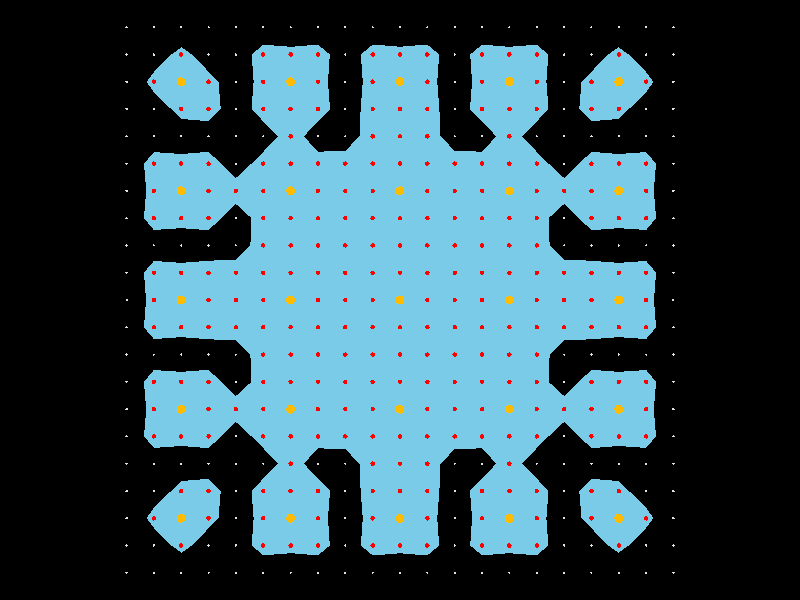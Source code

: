 #include "colors.inc"
#include "textures.inc"

camera {
  perspective
  location <0, 0, -11>
  direction z
}

light_source {
  <-1, 1, 0>
  color <1, 1, 1>
  parallel
}

sphere {
<-5, -5, 0>, 0.02
  texture {
    Water
    pigment {
      Gray
    }
  }
}

sphere {
<-4.5, -5, 0>, 0.02
  texture {
    Water
    pigment {
      Gray
    }
  }
}

sphere {
<-4, -5, 0>, 0.02
  texture {
    Water
    pigment {
      Gray
    }
  }
}

sphere {
<-3.5, -5, 0>, 0.02
  texture {
    Water
    pigment {
      Gray
    }
  }
}

sphere {
<-3, -5, 0>, 0.02
  texture {
    Water
    pigment {
      Gray
    }
  }
}

sphere {
<-2.5, -5, 0>, 0.02
  texture {
    Water
    pigment {
      Gray
    }
  }
}

sphere {
<-2, -5, 0>, 0.02
  texture {
    Water
    pigment {
      Gray
    }
  }
}

sphere {
<-1.5, -5, 0>, 0.02
  texture {
    Water
    pigment {
      Gray
    }
  }
}

sphere {
<-1, -5, 0>, 0.02
  texture {
    Water
    pigment {
      Gray
    }
  }
}

sphere {
<-0.5, -5, 0>, 0.02
  texture {
    Water
    pigment {
      Gray
    }
  }
}

sphere {
<0, -5, 0>, 0.02
  texture {
    Water
    pigment {
      Gray
    }
  }
}

sphere {
<0.5, -5, 0>, 0.02
  texture {
    Water
    pigment {
      Gray
    }
  }
}

sphere {
<1, -5, 0>, 0.02
  texture {
    Water
    pigment {
      Gray
    }
  }
}

sphere {
<1.5, -5, 0>, 0.02
  texture {
    Water
    pigment {
      Gray
    }
  }
}

sphere {
<2, -5, 0>, 0.02
  texture {
    Water
    pigment {
      Gray
    }
  }
}

sphere {
<2.5, -5, 0>, 0.02
  texture {
    Water
    pigment {
      Gray
    }
  }
}

sphere {
<3, -5, 0>, 0.02
  texture {
    Water
    pigment {
      Gray
    }
  }
}

sphere {
<3.5, -5, 0>, 0.02
  texture {
    Water
    pigment {
      Gray
    }
  }
}

sphere {
<4, -5, 0>, 0.02
  texture {
    Water
    pigment {
      Gray
    }
  }
}

sphere {
<4.5, -5, 0>, 0.02
  texture {
    Water
    pigment {
      Gray
    }
  }
}

sphere {
<5, -5, 0>, 0.02
  texture {
    Water
    pigment {
      Gray
    }
  }
}

sphere {
<-5, -4.5, 0>, 0.02
  texture {
    Water
    pigment {
      Gray
    }
  }
}

sphere {
<-4.5, -4.5, 0>, 0.02
  texture {
    Water
    pigment {
      Gray
    }
  }
}

sphere {
<-4, -4.5, 0>, 0.02
  texture {
    Water
    pigment {
      Gray
    }
  }
}

sphere {
<-3.5, -4.5, 0>, 0.02
  texture {
    Water
    pigment {
      Gray
    }
  }
}

sphere {
<-3, -4.5, 0>, 0.02
  texture {
    Water
    pigment {
      Gray
    }
  }
}

sphere {
<-2.5, -4.5, 0>, 0.02
  texture {
    Water
    pigment {
      Gray
    }
  }
}

sphere {
<-2, -4.5, 0>, 0.02
  texture {
    Water
    pigment {
      Gray
    }
  }
}

sphere {
<-1.5, -4.5, 0>, 0.02
  texture {
    Water
    pigment {
      Gray
    }
  }
}

sphere {
<-1, -4.5, 0>, 0.02
  texture {
    Water
    pigment {
      Gray
    }
  }
}

sphere {
<-0.5, -4.5, 0>, 0.02
  texture {
    Water
    pigment {
      Gray
    }
  }
}

sphere {
<0, -4.5, 0>, 0.02
  texture {
    Water
    pigment {
      Gray
    }
  }
}

sphere {
<0.5, -4.5, 0>, 0.02
  texture {
    Water
    pigment {
      Gray
    }
  }
}

sphere {
<1, -4.5, 0>, 0.02
  texture {
    Water
    pigment {
      Gray
    }
  }
}

sphere {
<1.5, -4.5, 0>, 0.02
  texture {
    Water
    pigment {
      Gray
    }
  }
}

sphere {
<2, -4.5, 0>, 0.02
  texture {
    Water
    pigment {
      Gray
    }
  }
}

sphere {
<2.5, -4.5, 0>, 0.02
  texture {
    Water
    pigment {
      Gray
    }
  }
}

sphere {
<3, -4.5, 0>, 0.02
  texture {
    Water
    pigment {
      Gray
    }
  }
}

sphere {
<3.5, -4.5, 0>, 0.02
  texture {
    Water
    pigment {
      Gray
    }
  }
}

sphere {
<4, -4.5, 0>, 0.02
  texture {
    Water
    pigment {
      Gray
    }
  }
}

sphere {
<4.5, -4.5, 0>, 0.02
  texture {
    Water
    pigment {
      Gray
    }
  }
}

sphere {
<5, -4.5, 0>, 0.02
  texture {
    Water
    pigment {
      Gray
    }
  }
}

sphere {
<-5, -4, 0>, 0.02
  texture {
    Water
    pigment {
      Gray
    }
  }
}

sphere {
<-4.5, -4, 0>, 0.02
  texture {
    Water
    pigment {
      Gray
    }
  }
}

sphere {
<-4, -4, 0>, 0.02
  texture {
    Water
    pigment {
      Gray
    }
  }
}

sphere {
<-3.5, -4, 0>, 0.02
  texture {
    Water
    pigment {
      Gray
    }
  }
}

sphere {
<-3, -4, 0>, 0.02
  texture {
    Water
    pigment {
      Gray
    }
  }
}

sphere {
<-2.5, -4, 0>, 0.02
  texture {
    Water
    pigment {
      Gray
    }
  }
}

sphere {
<-2, -4, 0>, 0.02
  texture {
    Water
    pigment {
      Gray
    }
  }
}

sphere {
<-1.5, -4, 0>, 0.02
  texture {
    Water
    pigment {
      Gray
    }
  }
}

sphere {
<-1, -4, 0>, 0.02
  texture {
    Water
    pigment {
      Gray
    }
  }
}

sphere {
<-0.5, -4, 0>, 0.02
  texture {
    Water
    pigment {
      Gray
    }
  }
}

sphere {
<0, -4, 0>, 0.02
  texture {
    Water
    pigment {
      Gray
    }
  }
}

sphere {
<0.5, -4, 0>, 0.02
  texture {
    Water
    pigment {
      Gray
    }
  }
}

sphere {
<1, -4, 0>, 0.02
  texture {
    Water
    pigment {
      Gray
    }
  }
}

sphere {
<1.5, -4, 0>, 0.02
  texture {
    Water
    pigment {
      Gray
    }
  }
}

sphere {
<2, -4, 0>, 0.02
  texture {
    Water
    pigment {
      Gray
    }
  }
}

sphere {
<2.5, -4, 0>, 0.02
  texture {
    Water
    pigment {
      Gray
    }
  }
}

sphere {
<3, -4, 0>, 0.02
  texture {
    Water
    pigment {
      Gray
    }
  }
}

sphere {
<3.5, -4, 0>, 0.02
  texture {
    Water
    pigment {
      Gray
    }
  }
}

sphere {
<4, -4, 0>, 0.02
  texture {
    Water
    pigment {
      Gray
    }
  }
}

sphere {
<4.5, -4, 0>, 0.02
  texture {
    Water
    pigment {
      Gray
    }
  }
}

sphere {
<5, -4, 0>, 0.02
  texture {
    Water
    pigment {
      Gray
    }
  }
}

sphere {
<-5, -3.5, 0>, 0.02
  texture {
    Water
    pigment {
      Gray
    }
  }
}

sphere {
<-4.5, -3.5, 0>, 0.02
  texture {
    Water
    pigment {
      Gray
    }
  }
}

sphere {
<-4, -3.5, 0>, 0.02
  texture {
    Water
    pigment {
      Gray
    }
  }
}

sphere {
<-3.5, -3.5, 0>, 0.02
  texture {
    Water
    pigment {
      Gray
    }
  }
}

sphere {
<-3, -3.5, 0>, 0.02
  texture {
    Water
    pigment {
      Gray
    }
  }
}

sphere {
<-2.5, -3.5, 0>, 0.02
  texture {
    Water
    pigment {
      Gray
    }
  }
}

sphere {
<-2, -3.5, 0>, 0.02
  texture {
    Water
    pigment {
      Gray
    }
  }
}

sphere {
<-1.5, -3.5, 0>, 0.02
  texture {
    Water
    pigment {
      Gray
    }
  }
}

sphere {
<-1, -3.5, 0>, 0.02
  texture {
    Water
    pigment {
      Gray
    }
  }
}

sphere {
<-0.5, -3.5, 0>, 0.02
  texture {
    Water
    pigment {
      Gray
    }
  }
}

sphere {
<0, -3.5, 0>, 0.02
  texture {
    Water
    pigment {
      Gray
    }
  }
}

sphere {
<0.5, -3.5, 0>, 0.02
  texture {
    Water
    pigment {
      Gray
    }
  }
}

sphere {
<1, -3.5, 0>, 0.02
  texture {
    Water
    pigment {
      Gray
    }
  }
}

sphere {
<1.5, -3.5, 0>, 0.02
  texture {
    Water
    pigment {
      Gray
    }
  }
}

sphere {
<2, -3.5, 0>, 0.02
  texture {
    Water
    pigment {
      Gray
    }
  }
}

sphere {
<2.5, -3.5, 0>, 0.02
  texture {
    Water
    pigment {
      Gray
    }
  }
}

sphere {
<3, -3.5, 0>, 0.02
  texture {
    Water
    pigment {
      Gray
    }
  }
}

sphere {
<3.5, -3.5, 0>, 0.02
  texture {
    Water
    pigment {
      Gray
    }
  }
}

sphere {
<4, -3.5, 0>, 0.02
  texture {
    Water
    pigment {
      Gray
    }
  }
}

sphere {
<4.5, -3.5, 0>, 0.02
  texture {
    Water
    pigment {
      Gray
    }
  }
}

sphere {
<5, -3.5, 0>, 0.02
  texture {
    Water
    pigment {
      Gray
    }
  }
}

sphere {
<-5, -3, 0>, 0.02
  texture {
    Water
    pigment {
      Gray
    }
  }
}

sphere {
<-4.5, -3, 0>, 0.02
  texture {
    Water
    pigment {
      Gray
    }
  }
}

sphere {
<-4, -3, 0>, 0.02
  texture {
    Water
    pigment {
      Gray
    }
  }
}

sphere {
<-3.5, -3, 0>, 0.02
  texture {
    Water
    pigment {
      Gray
    }
  }
}

sphere {
<-3, -3, 0>, 0.02
  texture {
    Water
    pigment {
      Gray
    }
  }
}

sphere {
<-2.5, -3, 0>, 0.02
  texture {
    Water
    pigment {
      Gray
    }
  }
}

sphere {
<-2, -3, 0>, 0.02
  texture {
    Water
    pigment {
      Gray
    }
  }
}

sphere {
<-1.5, -3, 0>, 0.02
  texture {
    Water
    pigment {
      Gray
    }
  }
}

sphere {
<-1, -3, 0>, 0.02
  texture {
    Water
    pigment {
      Gray
    }
  }
}

sphere {
<-0.5, -3, 0>, 0.02
  texture {
    Water
    pigment {
      Gray
    }
  }
}

sphere {
<0, -3, 0>, 0.02
  texture {
    Water
    pigment {
      Gray
    }
  }
}

sphere {
<0.5, -3, 0>, 0.02
  texture {
    Water
    pigment {
      Gray
    }
  }
}

sphere {
<1, -3, 0>, 0.02
  texture {
    Water
    pigment {
      Gray
    }
  }
}

sphere {
<1.5, -3, 0>, 0.02
  texture {
    Water
    pigment {
      Gray
    }
  }
}

sphere {
<2, -3, 0>, 0.02
  texture {
    Water
    pigment {
      Gray
    }
  }
}

sphere {
<2.5, -3, 0>, 0.02
  texture {
    Water
    pigment {
      Gray
    }
  }
}

sphere {
<3, -3, 0>, 0.02
  texture {
    Water
    pigment {
      Gray
    }
  }
}

sphere {
<3.5, -3, 0>, 0.02
  texture {
    Water
    pigment {
      Gray
    }
  }
}

sphere {
<4, -3, 0>, 0.02
  texture {
    Water
    pigment {
      Gray
    }
  }
}

sphere {
<4.5, -3, 0>, 0.02
  texture {
    Water
    pigment {
      Gray
    }
  }
}

sphere {
<5, -3, 0>, 0.02
  texture {
    Water
    pigment {
      Gray
    }
  }
}

sphere {
<-5, -2.5, 0>, 0.02
  texture {
    Water
    pigment {
      Gray
    }
  }
}

sphere {
<-4.5, -2.5, 0>, 0.02
  texture {
    Water
    pigment {
      Gray
    }
  }
}

sphere {
<-4, -2.5, 0>, 0.02
  texture {
    Water
    pigment {
      Gray
    }
  }
}

sphere {
<-3.5, -2.5, 0>, 0.02
  texture {
    Water
    pigment {
      Gray
    }
  }
}

sphere {
<-3, -2.5, 0>, 0.02
  texture {
    Water
    pigment {
      Gray
    }
  }
}

sphere {
<-2.5, -2.5, 0>, 0.02
  texture {
    Water
    pigment {
      Gray
    }
  }
}

sphere {
<-2, -2.5, 0>, 0.02
  texture {
    Water
    pigment {
      Gray
    }
  }
}

sphere {
<-1.5, -2.5, 0>, 0.02
  texture {
    Water
    pigment {
      Gray
    }
  }
}

sphere {
<-1, -2.5, 0>, 0.02
  texture {
    Water
    pigment {
      Gray
    }
  }
}

sphere {
<-0.5, -2.5, 0>, 0.02
  texture {
    Water
    pigment {
      Gray
    }
  }
}

sphere {
<0, -2.5, 0>, 0.02
  texture {
    Water
    pigment {
      Gray
    }
  }
}

sphere {
<0.5, -2.5, 0>, 0.02
  texture {
    Water
    pigment {
      Gray
    }
  }
}

sphere {
<1, -2.5, 0>, 0.02
  texture {
    Water
    pigment {
      Gray
    }
  }
}

sphere {
<1.5, -2.5, 0>, 0.02
  texture {
    Water
    pigment {
      Gray
    }
  }
}

sphere {
<2, -2.5, 0>, 0.02
  texture {
    Water
    pigment {
      Gray
    }
  }
}

sphere {
<2.5, -2.5, 0>, 0.02
  texture {
    Water
    pigment {
      Gray
    }
  }
}

sphere {
<3, -2.5, 0>, 0.02
  texture {
    Water
    pigment {
      Gray
    }
  }
}

sphere {
<3.5, -2.5, 0>, 0.02
  texture {
    Water
    pigment {
      Gray
    }
  }
}

sphere {
<4, -2.5, 0>, 0.02
  texture {
    Water
    pigment {
      Gray
    }
  }
}

sphere {
<4.5, -2.5, 0>, 0.02
  texture {
    Water
    pigment {
      Gray
    }
  }
}

sphere {
<5, -2.5, 0>, 0.02
  texture {
    Water
    pigment {
      Gray
    }
  }
}

sphere {
<-5, -2, 0>, 0.02
  texture {
    Water
    pigment {
      Gray
    }
  }
}

sphere {
<-4.5, -2, 0>, 0.02
  texture {
    Water
    pigment {
      Gray
    }
  }
}

sphere {
<-4, -2, 0>, 0.02
  texture {
    Water
    pigment {
      Gray
    }
  }
}

sphere {
<-3.5, -2, 0>, 0.02
  texture {
    Water
    pigment {
      Gray
    }
  }
}

sphere {
<-3, -2, 0>, 0.02
  texture {
    Water
    pigment {
      Gray
    }
  }
}

sphere {
<-2.5, -2, 0>, 0.02
  texture {
    Water
    pigment {
      Gray
    }
  }
}

sphere {
<-2, -2, 0>, 0.02
  texture {
    Water
    pigment {
      Gray
    }
  }
}

sphere {
<-1.5, -2, 0>, 0.02
  texture {
    Water
    pigment {
      Gray
    }
  }
}

sphere {
<-1, -2, 0>, 0.02
  texture {
    Water
    pigment {
      Gray
    }
  }
}

sphere {
<-0.5, -2, 0>, 0.02
  texture {
    Water
    pigment {
      Gray
    }
  }
}

sphere {
<0, -2, 0>, 0.02
  texture {
    Water
    pigment {
      Gray
    }
  }
}

sphere {
<0.5, -2, 0>, 0.02
  texture {
    Water
    pigment {
      Gray
    }
  }
}

sphere {
<1, -2, 0>, 0.02
  texture {
    Water
    pigment {
      Gray
    }
  }
}

sphere {
<1.5, -2, 0>, 0.02
  texture {
    Water
    pigment {
      Gray
    }
  }
}

sphere {
<2, -2, 0>, 0.02
  texture {
    Water
    pigment {
      Gray
    }
  }
}

sphere {
<2.5, -2, 0>, 0.02
  texture {
    Water
    pigment {
      Gray
    }
  }
}

sphere {
<3, -2, 0>, 0.02
  texture {
    Water
    pigment {
      Gray
    }
  }
}

sphere {
<3.5, -2, 0>, 0.02
  texture {
    Water
    pigment {
      Gray
    }
  }
}

sphere {
<4, -2, 0>, 0.02
  texture {
    Water
    pigment {
      Gray
    }
  }
}

sphere {
<4.5, -2, 0>, 0.02
  texture {
    Water
    pigment {
      Gray
    }
  }
}

sphere {
<5, -2, 0>, 0.02
  texture {
    Water
    pigment {
      Gray
    }
  }
}

sphere {
<-5, -1.5, 0>, 0.02
  texture {
    Water
    pigment {
      Gray
    }
  }
}

sphere {
<-4.5, -1.5, 0>, 0.02
  texture {
    Water
    pigment {
      Gray
    }
  }
}

sphere {
<-4, -1.5, 0>, 0.02
  texture {
    Water
    pigment {
      Gray
    }
  }
}

sphere {
<-3.5, -1.5, 0>, 0.02
  texture {
    Water
    pigment {
      Gray
    }
  }
}

sphere {
<-3, -1.5, 0>, 0.02
  texture {
    Water
    pigment {
      Gray
    }
  }
}

sphere {
<-2.5, -1.5, 0>, 0.02
  texture {
    Water
    pigment {
      Gray
    }
  }
}

sphere {
<-2, -1.5, 0>, 0.02
  texture {
    Water
    pigment {
      Gray
    }
  }
}

sphere {
<-1.5, -1.5, 0>, 0.02
  texture {
    Water
    pigment {
      Gray
    }
  }
}

sphere {
<-1, -1.5, 0>, 0.02
  texture {
    Water
    pigment {
      Gray
    }
  }
}

sphere {
<-0.5, -1.5, 0>, 0.02
  texture {
    Water
    pigment {
      Gray
    }
  }
}

sphere {
<0, -1.5, 0>, 0.02
  texture {
    Water
    pigment {
      Gray
    }
  }
}

sphere {
<0.5, -1.5, 0>, 0.02
  texture {
    Water
    pigment {
      Gray
    }
  }
}

sphere {
<1, -1.5, 0>, 0.02
  texture {
    Water
    pigment {
      Gray
    }
  }
}

sphere {
<1.5, -1.5, 0>, 0.02
  texture {
    Water
    pigment {
      Gray
    }
  }
}

sphere {
<2, -1.5, 0>, 0.02
  texture {
    Water
    pigment {
      Gray
    }
  }
}

sphere {
<2.5, -1.5, 0>, 0.02
  texture {
    Water
    pigment {
      Gray
    }
  }
}

sphere {
<3, -1.5, 0>, 0.02
  texture {
    Water
    pigment {
      Gray
    }
  }
}

sphere {
<3.5, -1.5, 0>, 0.02
  texture {
    Water
    pigment {
      Gray
    }
  }
}

sphere {
<4, -1.5, 0>, 0.02
  texture {
    Water
    pigment {
      Gray
    }
  }
}

sphere {
<4.5, -1.5, 0>, 0.02
  texture {
    Water
    pigment {
      Gray
    }
  }
}

sphere {
<5, -1.5, 0>, 0.02
  texture {
    Water
    pigment {
      Gray
    }
  }
}

sphere {
<-5, -1, 0>, 0.02
  texture {
    Water
    pigment {
      Gray
    }
  }
}

sphere {
<-4.5, -1, 0>, 0.02
  texture {
    Water
    pigment {
      Gray
    }
  }
}

sphere {
<-4, -1, 0>, 0.02
  texture {
    Water
    pigment {
      Gray
    }
  }
}

sphere {
<-3.5, -1, 0>, 0.02
  texture {
    Water
    pigment {
      Gray
    }
  }
}

sphere {
<-3, -1, 0>, 0.02
  texture {
    Water
    pigment {
      Gray
    }
  }
}

sphere {
<-2.5, -1, 0>, 0.02
  texture {
    Water
    pigment {
      Gray
    }
  }
}

sphere {
<-2, -1, 0>, 0.02
  texture {
    Water
    pigment {
      Gray
    }
  }
}

sphere {
<-1.5, -1, 0>, 0.02
  texture {
    Water
    pigment {
      Gray
    }
  }
}

sphere {
<-1, -1, 0>, 0.02
  texture {
    Water
    pigment {
      Gray
    }
  }
}

sphere {
<-0.5, -1, 0>, 0.02
  texture {
    Water
    pigment {
      Gray
    }
  }
}

sphere {
<0, -1, 0>, 0.02
  texture {
    Water
    pigment {
      Gray
    }
  }
}

sphere {
<0.5, -1, 0>, 0.02
  texture {
    Water
    pigment {
      Gray
    }
  }
}

sphere {
<1, -1, 0>, 0.02
  texture {
    Water
    pigment {
      Gray
    }
  }
}

sphere {
<1.5, -1, 0>, 0.02
  texture {
    Water
    pigment {
      Gray
    }
  }
}

sphere {
<2, -1, 0>, 0.02
  texture {
    Water
    pigment {
      Gray
    }
  }
}

sphere {
<2.5, -1, 0>, 0.02
  texture {
    Water
    pigment {
      Gray
    }
  }
}

sphere {
<3, -1, 0>, 0.02
  texture {
    Water
    pigment {
      Gray
    }
  }
}

sphere {
<3.5, -1, 0>, 0.02
  texture {
    Water
    pigment {
      Gray
    }
  }
}

sphere {
<4, -1, 0>, 0.02
  texture {
    Water
    pigment {
      Gray
    }
  }
}

sphere {
<4.5, -1, 0>, 0.02
  texture {
    Water
    pigment {
      Gray
    }
  }
}

sphere {
<5, -1, 0>, 0.02
  texture {
    Water
    pigment {
      Gray
    }
  }
}

sphere {
<-5, -0.5, 0>, 0.02
  texture {
    Water
    pigment {
      Gray
    }
  }
}

sphere {
<-4.5, -0.5, 0>, 0.02
  texture {
    Water
    pigment {
      Gray
    }
  }
}

sphere {
<-4, -0.5, 0>, 0.02
  texture {
    Water
    pigment {
      Gray
    }
  }
}

sphere {
<-3.5, -0.5, 0>, 0.02
  texture {
    Water
    pigment {
      Gray
    }
  }
}

sphere {
<-3, -0.5, 0>, 0.02
  texture {
    Water
    pigment {
      Gray
    }
  }
}

sphere {
<-2.5, -0.5, 0>, 0.02
  texture {
    Water
    pigment {
      Gray
    }
  }
}

sphere {
<-2, -0.5, 0>, 0.02
  texture {
    Water
    pigment {
      Gray
    }
  }
}

sphere {
<-1.5, -0.5, 0>, 0.02
  texture {
    Water
    pigment {
      Gray
    }
  }
}

sphere {
<-1, -0.5, 0>, 0.02
  texture {
    Water
    pigment {
      Gray
    }
  }
}

sphere {
<-0.5, -0.5, 0>, 0.02
  texture {
    Water
    pigment {
      Gray
    }
  }
}

sphere {
<0, -0.5, 0>, 0.02
  texture {
    Water
    pigment {
      Gray
    }
  }
}

sphere {
<0.5, -0.5, 0>, 0.02
  texture {
    Water
    pigment {
      Gray
    }
  }
}

sphere {
<1, -0.5, 0>, 0.02
  texture {
    Water
    pigment {
      Gray
    }
  }
}

sphere {
<1.5, -0.5, 0>, 0.02
  texture {
    Water
    pigment {
      Gray
    }
  }
}

sphere {
<2, -0.5, 0>, 0.02
  texture {
    Water
    pigment {
      Gray
    }
  }
}

sphere {
<2.5, -0.5, 0>, 0.02
  texture {
    Water
    pigment {
      Gray
    }
  }
}

sphere {
<3, -0.5, 0>, 0.02
  texture {
    Water
    pigment {
      Gray
    }
  }
}

sphere {
<3.5, -0.5, 0>, 0.02
  texture {
    Water
    pigment {
      Gray
    }
  }
}

sphere {
<4, -0.5, 0>, 0.02
  texture {
    Water
    pigment {
      Gray
    }
  }
}

sphere {
<4.5, -0.5, 0>, 0.02
  texture {
    Water
    pigment {
      Gray
    }
  }
}

sphere {
<5, -0.5, 0>, 0.02
  texture {
    Water
    pigment {
      Gray
    }
  }
}

sphere {
<-5, 0, 0>, 0.02
  texture {
    Water
    pigment {
      Gray
    }
  }
}

sphere {
<-4.5, 0, 0>, 0.02
  texture {
    Water
    pigment {
      Gray
    }
  }
}

sphere {
<-4, 0, 0>, 0.02
  texture {
    Water
    pigment {
      Gray
    }
  }
}

sphere {
<-3.5, 0, 0>, 0.02
  texture {
    Water
    pigment {
      Gray
    }
  }
}

sphere {
<-3, 0, 0>, 0.02
  texture {
    Water
    pigment {
      Gray
    }
  }
}

sphere {
<-2.5, 0, 0>, 0.02
  texture {
    Water
    pigment {
      Gray
    }
  }
}

sphere {
<-2, 0, 0>, 0.02
  texture {
    Water
    pigment {
      Gray
    }
  }
}

sphere {
<-1.5, 0, 0>, 0.02
  texture {
    Water
    pigment {
      Gray
    }
  }
}

sphere {
<-1, 0, 0>, 0.02
  texture {
    Water
    pigment {
      Gray
    }
  }
}

sphere {
<-0.5, 0, 0>, 0.02
  texture {
    Water
    pigment {
      Gray
    }
  }
}

sphere {
<0, 0, 0>, 0.02
  texture {
    Water
    pigment {
      Gray
    }
  }
}

sphere {
<0.5, 0, 0>, 0.02
  texture {
    Water
    pigment {
      Gray
    }
  }
}

sphere {
<1, 0, 0>, 0.02
  texture {
    Water
    pigment {
      Gray
    }
  }
}

sphere {
<1.5, 0, 0>, 0.02
  texture {
    Water
    pigment {
      Gray
    }
  }
}

sphere {
<2, 0, 0>, 0.02
  texture {
    Water
    pigment {
      Gray
    }
  }
}

sphere {
<2.5, 0, 0>, 0.02
  texture {
    Water
    pigment {
      Gray
    }
  }
}

sphere {
<3, 0, 0>, 0.02
  texture {
    Water
    pigment {
      Gray
    }
  }
}

sphere {
<3.5, 0, 0>, 0.02
  texture {
    Water
    pigment {
      Gray
    }
  }
}

sphere {
<4, 0, 0>, 0.02
  texture {
    Water
    pigment {
      Gray
    }
  }
}

sphere {
<4.5, 0, 0>, 0.02
  texture {
    Water
    pigment {
      Gray
    }
  }
}

sphere {
<5, 0, 0>, 0.02
  texture {
    Water
    pigment {
      Gray
    }
  }
}

sphere {
<-5, 0.5, 0>, 0.02
  texture {
    Water
    pigment {
      Gray
    }
  }
}

sphere {
<-4.5, 0.5, 0>, 0.02
  texture {
    Water
    pigment {
      Gray
    }
  }
}

sphere {
<-4, 0.5, 0>, 0.02
  texture {
    Water
    pigment {
      Gray
    }
  }
}

sphere {
<-3.5, 0.5, 0>, 0.02
  texture {
    Water
    pigment {
      Gray
    }
  }
}

sphere {
<-3, 0.5, 0>, 0.02
  texture {
    Water
    pigment {
      Gray
    }
  }
}

sphere {
<-2.5, 0.5, 0>, 0.02
  texture {
    Water
    pigment {
      Gray
    }
  }
}

sphere {
<-2, 0.5, 0>, 0.02
  texture {
    Water
    pigment {
      Gray
    }
  }
}

sphere {
<-1.5, 0.5, 0>, 0.02
  texture {
    Water
    pigment {
      Gray
    }
  }
}

sphere {
<-1, 0.5, 0>, 0.02
  texture {
    Water
    pigment {
      Gray
    }
  }
}

sphere {
<-0.5, 0.5, 0>, 0.02
  texture {
    Water
    pigment {
      Gray
    }
  }
}

sphere {
<0, 0.5, 0>, 0.02
  texture {
    Water
    pigment {
      Gray
    }
  }
}

sphere {
<0.5, 0.5, 0>, 0.02
  texture {
    Water
    pigment {
      Gray
    }
  }
}

sphere {
<1, 0.5, 0>, 0.02
  texture {
    Water
    pigment {
      Gray
    }
  }
}

sphere {
<1.5, 0.5, 0>, 0.02
  texture {
    Water
    pigment {
      Gray
    }
  }
}

sphere {
<2, 0.5, 0>, 0.02
  texture {
    Water
    pigment {
      Gray
    }
  }
}

sphere {
<2.5, 0.5, 0>, 0.02
  texture {
    Water
    pigment {
      Gray
    }
  }
}

sphere {
<3, 0.5, 0>, 0.02
  texture {
    Water
    pigment {
      Gray
    }
  }
}

sphere {
<3.5, 0.5, 0>, 0.02
  texture {
    Water
    pigment {
      Gray
    }
  }
}

sphere {
<4, 0.5, 0>, 0.02
  texture {
    Water
    pigment {
      Gray
    }
  }
}

sphere {
<4.5, 0.5, 0>, 0.02
  texture {
    Water
    pigment {
      Gray
    }
  }
}

sphere {
<5, 0.5, 0>, 0.02
  texture {
    Water
    pigment {
      Gray
    }
  }
}

sphere {
<-5, 1, 0>, 0.02
  texture {
    Water
    pigment {
      Gray
    }
  }
}

sphere {
<-4.5, 1, 0>, 0.02
  texture {
    Water
    pigment {
      Gray
    }
  }
}

sphere {
<-4, 1, 0>, 0.02
  texture {
    Water
    pigment {
      Gray
    }
  }
}

sphere {
<-3.5, 1, 0>, 0.02
  texture {
    Water
    pigment {
      Gray
    }
  }
}

sphere {
<-3, 1, 0>, 0.02
  texture {
    Water
    pigment {
      Gray
    }
  }
}

sphere {
<-2.5, 1, 0>, 0.02
  texture {
    Water
    pigment {
      Gray
    }
  }
}

sphere {
<-2, 1, 0>, 0.02
  texture {
    Water
    pigment {
      Gray
    }
  }
}

sphere {
<-1.5, 1, 0>, 0.02
  texture {
    Water
    pigment {
      Gray
    }
  }
}

sphere {
<-1, 1, 0>, 0.02
  texture {
    Water
    pigment {
      Gray
    }
  }
}

sphere {
<-0.5, 1, 0>, 0.02
  texture {
    Water
    pigment {
      Gray
    }
  }
}

sphere {
<0, 1, 0>, 0.02
  texture {
    Water
    pigment {
      Gray
    }
  }
}

sphere {
<0.5, 1, 0>, 0.02
  texture {
    Water
    pigment {
      Gray
    }
  }
}

sphere {
<1, 1, 0>, 0.02
  texture {
    Water
    pigment {
      Gray
    }
  }
}

sphere {
<1.5, 1, 0>, 0.02
  texture {
    Water
    pigment {
      Gray
    }
  }
}

sphere {
<2, 1, 0>, 0.02
  texture {
    Water
    pigment {
      Gray
    }
  }
}

sphere {
<2.5, 1, 0>, 0.02
  texture {
    Water
    pigment {
      Gray
    }
  }
}

sphere {
<3, 1, 0>, 0.02
  texture {
    Water
    pigment {
      Gray
    }
  }
}

sphere {
<3.5, 1, 0>, 0.02
  texture {
    Water
    pigment {
      Gray
    }
  }
}

sphere {
<4, 1, 0>, 0.02
  texture {
    Water
    pigment {
      Gray
    }
  }
}

sphere {
<4.5, 1, 0>, 0.02
  texture {
    Water
    pigment {
      Gray
    }
  }
}

sphere {
<5, 1, 0>, 0.02
  texture {
    Water
    pigment {
      Gray
    }
  }
}

sphere {
<-5, 1.5, 0>, 0.02
  texture {
    Water
    pigment {
      Gray
    }
  }
}

sphere {
<-4.5, 1.5, 0>, 0.02
  texture {
    Water
    pigment {
      Gray
    }
  }
}

sphere {
<-4, 1.5, 0>, 0.02
  texture {
    Water
    pigment {
      Gray
    }
  }
}

sphere {
<-3.5, 1.5, 0>, 0.02
  texture {
    Water
    pigment {
      Gray
    }
  }
}

sphere {
<-3, 1.5, 0>, 0.02
  texture {
    Water
    pigment {
      Gray
    }
  }
}

sphere {
<-2.5, 1.5, 0>, 0.02
  texture {
    Water
    pigment {
      Gray
    }
  }
}

sphere {
<-2, 1.5, 0>, 0.02
  texture {
    Water
    pigment {
      Gray
    }
  }
}

sphere {
<-1.5, 1.5, 0>, 0.02
  texture {
    Water
    pigment {
      Gray
    }
  }
}

sphere {
<-1, 1.5, 0>, 0.02
  texture {
    Water
    pigment {
      Gray
    }
  }
}

sphere {
<-0.5, 1.5, 0>, 0.02
  texture {
    Water
    pigment {
      Gray
    }
  }
}

sphere {
<0, 1.5, 0>, 0.02
  texture {
    Water
    pigment {
      Gray
    }
  }
}

sphere {
<0.5, 1.5, 0>, 0.02
  texture {
    Water
    pigment {
      Gray
    }
  }
}

sphere {
<1, 1.5, 0>, 0.02
  texture {
    Water
    pigment {
      Gray
    }
  }
}

sphere {
<1.5, 1.5, 0>, 0.02
  texture {
    Water
    pigment {
      Gray
    }
  }
}

sphere {
<2, 1.5, 0>, 0.02
  texture {
    Water
    pigment {
      Gray
    }
  }
}

sphere {
<2.5, 1.5, 0>, 0.02
  texture {
    Water
    pigment {
      Gray
    }
  }
}

sphere {
<3, 1.5, 0>, 0.02
  texture {
    Water
    pigment {
      Gray
    }
  }
}

sphere {
<3.5, 1.5, 0>, 0.02
  texture {
    Water
    pigment {
      Gray
    }
  }
}

sphere {
<4, 1.5, 0>, 0.02
  texture {
    Water
    pigment {
      Gray
    }
  }
}

sphere {
<4.5, 1.5, 0>, 0.02
  texture {
    Water
    pigment {
      Gray
    }
  }
}

sphere {
<5, 1.5, 0>, 0.02
  texture {
    Water
    pigment {
      Gray
    }
  }
}

sphere {
<-5, 2, 0>, 0.02
  texture {
    Water
    pigment {
      Gray
    }
  }
}

sphere {
<-4.5, 2, 0>, 0.02
  texture {
    Water
    pigment {
      Gray
    }
  }
}

sphere {
<-4, 2, 0>, 0.02
  texture {
    Water
    pigment {
      Gray
    }
  }
}

sphere {
<-3.5, 2, 0>, 0.02
  texture {
    Water
    pigment {
      Gray
    }
  }
}

sphere {
<-3, 2, 0>, 0.02
  texture {
    Water
    pigment {
      Gray
    }
  }
}

sphere {
<-2.5, 2, 0>, 0.02
  texture {
    Water
    pigment {
      Gray
    }
  }
}

sphere {
<-2, 2, 0>, 0.02
  texture {
    Water
    pigment {
      Gray
    }
  }
}

sphere {
<-1.5, 2, 0>, 0.02
  texture {
    Water
    pigment {
      Gray
    }
  }
}

sphere {
<-1, 2, 0>, 0.02
  texture {
    Water
    pigment {
      Gray
    }
  }
}

sphere {
<-0.5, 2, 0>, 0.02
  texture {
    Water
    pigment {
      Gray
    }
  }
}

sphere {
<0, 2, 0>, 0.02
  texture {
    Water
    pigment {
      Gray
    }
  }
}

sphere {
<0.5, 2, 0>, 0.02
  texture {
    Water
    pigment {
      Gray
    }
  }
}

sphere {
<1, 2, 0>, 0.02
  texture {
    Water
    pigment {
      Gray
    }
  }
}

sphere {
<1.5, 2, 0>, 0.02
  texture {
    Water
    pigment {
      Gray
    }
  }
}

sphere {
<2, 2, 0>, 0.02
  texture {
    Water
    pigment {
      Gray
    }
  }
}

sphere {
<2.5, 2, 0>, 0.02
  texture {
    Water
    pigment {
      Gray
    }
  }
}

sphere {
<3, 2, 0>, 0.02
  texture {
    Water
    pigment {
      Gray
    }
  }
}

sphere {
<3.5, 2, 0>, 0.02
  texture {
    Water
    pigment {
      Gray
    }
  }
}

sphere {
<4, 2, 0>, 0.02
  texture {
    Water
    pigment {
      Gray
    }
  }
}

sphere {
<4.5, 2, 0>, 0.02
  texture {
    Water
    pigment {
      Gray
    }
  }
}

sphere {
<5, 2, 0>, 0.02
  texture {
    Water
    pigment {
      Gray
    }
  }
}

sphere {
<-5, 2.5, 0>, 0.02
  texture {
    Water
    pigment {
      Gray
    }
  }
}

sphere {
<-4.5, 2.5, 0>, 0.02
  texture {
    Water
    pigment {
      Gray
    }
  }
}

sphere {
<-4, 2.5, 0>, 0.02
  texture {
    Water
    pigment {
      Gray
    }
  }
}

sphere {
<-3.5, 2.5, 0>, 0.02
  texture {
    Water
    pigment {
      Gray
    }
  }
}

sphere {
<-3, 2.5, 0>, 0.02
  texture {
    Water
    pigment {
      Gray
    }
  }
}

sphere {
<-2.5, 2.5, 0>, 0.02
  texture {
    Water
    pigment {
      Gray
    }
  }
}

sphere {
<-2, 2.5, 0>, 0.02
  texture {
    Water
    pigment {
      Gray
    }
  }
}

sphere {
<-1.5, 2.5, 0>, 0.02
  texture {
    Water
    pigment {
      Gray
    }
  }
}

sphere {
<-1, 2.5, 0>, 0.02
  texture {
    Water
    pigment {
      Gray
    }
  }
}

sphere {
<-0.5, 2.5, 0>, 0.02
  texture {
    Water
    pigment {
      Gray
    }
  }
}

sphere {
<0, 2.5, 0>, 0.02
  texture {
    Water
    pigment {
      Gray
    }
  }
}

sphere {
<0.5, 2.5, 0>, 0.02
  texture {
    Water
    pigment {
      Gray
    }
  }
}

sphere {
<1, 2.5, 0>, 0.02
  texture {
    Water
    pigment {
      Gray
    }
  }
}

sphere {
<1.5, 2.5, 0>, 0.02
  texture {
    Water
    pigment {
      Gray
    }
  }
}

sphere {
<2, 2.5, 0>, 0.02
  texture {
    Water
    pigment {
      Gray
    }
  }
}

sphere {
<2.5, 2.5, 0>, 0.02
  texture {
    Water
    pigment {
      Gray
    }
  }
}

sphere {
<3, 2.5, 0>, 0.02
  texture {
    Water
    pigment {
      Gray
    }
  }
}

sphere {
<3.5, 2.5, 0>, 0.02
  texture {
    Water
    pigment {
      Gray
    }
  }
}

sphere {
<4, 2.5, 0>, 0.02
  texture {
    Water
    pigment {
      Gray
    }
  }
}

sphere {
<4.5, 2.5, 0>, 0.02
  texture {
    Water
    pigment {
      Gray
    }
  }
}

sphere {
<5, 2.5, 0>, 0.02
  texture {
    Water
    pigment {
      Gray
    }
  }
}

sphere {
<-5, 3, 0>, 0.02
  texture {
    Water
    pigment {
      Gray
    }
  }
}

sphere {
<-4.5, 3, 0>, 0.02
  texture {
    Water
    pigment {
      Gray
    }
  }
}

sphere {
<-4, 3, 0>, 0.02
  texture {
    Water
    pigment {
      Gray
    }
  }
}

sphere {
<-3.5, 3, 0>, 0.02
  texture {
    Water
    pigment {
      Gray
    }
  }
}

sphere {
<-3, 3, 0>, 0.02
  texture {
    Water
    pigment {
      Gray
    }
  }
}

sphere {
<-2.5, 3, 0>, 0.02
  texture {
    Water
    pigment {
      Gray
    }
  }
}

sphere {
<-2, 3, 0>, 0.02
  texture {
    Water
    pigment {
      Gray
    }
  }
}

sphere {
<-1.5, 3, 0>, 0.02
  texture {
    Water
    pigment {
      Gray
    }
  }
}

sphere {
<-1, 3, 0>, 0.02
  texture {
    Water
    pigment {
      Gray
    }
  }
}

sphere {
<-0.5, 3, 0>, 0.02
  texture {
    Water
    pigment {
      Gray
    }
  }
}

sphere {
<0, 3, 0>, 0.02
  texture {
    Water
    pigment {
      Gray
    }
  }
}

sphere {
<0.5, 3, 0>, 0.02
  texture {
    Water
    pigment {
      Gray
    }
  }
}

sphere {
<1, 3, 0>, 0.02
  texture {
    Water
    pigment {
      Gray
    }
  }
}

sphere {
<1.5, 3, 0>, 0.02
  texture {
    Water
    pigment {
      Gray
    }
  }
}

sphere {
<2, 3, 0>, 0.02
  texture {
    Water
    pigment {
      Gray
    }
  }
}

sphere {
<2.5, 3, 0>, 0.02
  texture {
    Water
    pigment {
      Gray
    }
  }
}

sphere {
<3, 3, 0>, 0.02
  texture {
    Water
    pigment {
      Gray
    }
  }
}

sphere {
<3.5, 3, 0>, 0.02
  texture {
    Water
    pigment {
      Gray
    }
  }
}

sphere {
<4, 3, 0>, 0.02
  texture {
    Water
    pigment {
      Gray
    }
  }
}

sphere {
<4.5, 3, 0>, 0.02
  texture {
    Water
    pigment {
      Gray
    }
  }
}

sphere {
<5, 3, 0>, 0.02
  texture {
    Water
    pigment {
      Gray
    }
  }
}

sphere {
<-5, 3.5, 0>, 0.02
  texture {
    Water
    pigment {
      Gray
    }
  }
}

sphere {
<-4.5, 3.5, 0>, 0.02
  texture {
    Water
    pigment {
      Gray
    }
  }
}

sphere {
<-4, 3.5, 0>, 0.02
  texture {
    Water
    pigment {
      Gray
    }
  }
}

sphere {
<-3.5, 3.5, 0>, 0.02
  texture {
    Water
    pigment {
      Gray
    }
  }
}

sphere {
<-3, 3.5, 0>, 0.02
  texture {
    Water
    pigment {
      Gray
    }
  }
}

sphere {
<-2.5, 3.5, 0>, 0.02
  texture {
    Water
    pigment {
      Gray
    }
  }
}

sphere {
<-2, 3.5, 0>, 0.02
  texture {
    Water
    pigment {
      Gray
    }
  }
}

sphere {
<-1.5, 3.5, 0>, 0.02
  texture {
    Water
    pigment {
      Gray
    }
  }
}

sphere {
<-1, 3.5, 0>, 0.02
  texture {
    Water
    pigment {
      Gray
    }
  }
}

sphere {
<-0.5, 3.5, 0>, 0.02
  texture {
    Water
    pigment {
      Gray
    }
  }
}

sphere {
<0, 3.5, 0>, 0.02
  texture {
    Water
    pigment {
      Gray
    }
  }
}

sphere {
<0.5, 3.5, 0>, 0.02
  texture {
    Water
    pigment {
      Gray
    }
  }
}

sphere {
<1, 3.5, 0>, 0.02
  texture {
    Water
    pigment {
      Gray
    }
  }
}

sphere {
<1.5, 3.5, 0>, 0.02
  texture {
    Water
    pigment {
      Gray
    }
  }
}

sphere {
<2, 3.5, 0>, 0.02
  texture {
    Water
    pigment {
      Gray
    }
  }
}

sphere {
<2.5, 3.5, 0>, 0.02
  texture {
    Water
    pigment {
      Gray
    }
  }
}

sphere {
<3, 3.5, 0>, 0.02
  texture {
    Water
    pigment {
      Gray
    }
  }
}

sphere {
<3.5, 3.5, 0>, 0.02
  texture {
    Water
    pigment {
      Gray
    }
  }
}

sphere {
<4, 3.5, 0>, 0.02
  texture {
    Water
    pigment {
      Gray
    }
  }
}

sphere {
<4.5, 3.5, 0>, 0.02
  texture {
    Water
    pigment {
      Gray
    }
  }
}

sphere {
<5, 3.5, 0>, 0.02
  texture {
    Water
    pigment {
      Gray
    }
  }
}

sphere {
<-5, 4, 0>, 0.02
  texture {
    Water
    pigment {
      Gray
    }
  }
}

sphere {
<-4.5, 4, 0>, 0.02
  texture {
    Water
    pigment {
      Gray
    }
  }
}

sphere {
<-4, 4, 0>, 0.02
  texture {
    Water
    pigment {
      Gray
    }
  }
}

sphere {
<-3.5, 4, 0>, 0.02
  texture {
    Water
    pigment {
      Gray
    }
  }
}

sphere {
<-3, 4, 0>, 0.02
  texture {
    Water
    pigment {
      Gray
    }
  }
}

sphere {
<-2.5, 4, 0>, 0.02
  texture {
    Water
    pigment {
      Gray
    }
  }
}

sphere {
<-2, 4, 0>, 0.02
  texture {
    Water
    pigment {
      Gray
    }
  }
}

sphere {
<-1.5, 4, 0>, 0.02
  texture {
    Water
    pigment {
      Gray
    }
  }
}

sphere {
<-1, 4, 0>, 0.02
  texture {
    Water
    pigment {
      Gray
    }
  }
}

sphere {
<-0.5, 4, 0>, 0.02
  texture {
    Water
    pigment {
      Gray
    }
  }
}

sphere {
<0, 4, 0>, 0.02
  texture {
    Water
    pigment {
      Gray
    }
  }
}

sphere {
<0.5, 4, 0>, 0.02
  texture {
    Water
    pigment {
      Gray
    }
  }
}

sphere {
<1, 4, 0>, 0.02
  texture {
    Water
    pigment {
      Gray
    }
  }
}

sphere {
<1.5, 4, 0>, 0.02
  texture {
    Water
    pigment {
      Gray
    }
  }
}

sphere {
<2, 4, 0>, 0.02
  texture {
    Water
    pigment {
      Gray
    }
  }
}

sphere {
<2.5, 4, 0>, 0.02
  texture {
    Water
    pigment {
      Gray
    }
  }
}

sphere {
<3, 4, 0>, 0.02
  texture {
    Water
    pigment {
      Gray
    }
  }
}

sphere {
<3.5, 4, 0>, 0.02
  texture {
    Water
    pigment {
      Gray
    }
  }
}

sphere {
<4, 4, 0>, 0.02
  texture {
    Water
    pigment {
      Gray
    }
  }
}

sphere {
<4.5, 4, 0>, 0.02
  texture {
    Water
    pigment {
      Gray
    }
  }
}

sphere {
<5, 4, 0>, 0.02
  texture {
    Water
    pigment {
      Gray
    }
  }
}

sphere {
<-5, 4.5, 0>, 0.02
  texture {
    Water
    pigment {
      Gray
    }
  }
}

sphere {
<-4.5, 4.5, 0>, 0.02
  texture {
    Water
    pigment {
      Gray
    }
  }
}

sphere {
<-4, 4.5, 0>, 0.02
  texture {
    Water
    pigment {
      Gray
    }
  }
}

sphere {
<-3.5, 4.5, 0>, 0.02
  texture {
    Water
    pigment {
      Gray
    }
  }
}

sphere {
<-3, 4.5, 0>, 0.02
  texture {
    Water
    pigment {
      Gray
    }
  }
}

sphere {
<-2.5, 4.5, 0>, 0.02
  texture {
    Water
    pigment {
      Gray
    }
  }
}

sphere {
<-2, 4.5, 0>, 0.02
  texture {
    Water
    pigment {
      Gray
    }
  }
}

sphere {
<-1.5, 4.5, 0>, 0.02
  texture {
    Water
    pigment {
      Gray
    }
  }
}

sphere {
<-1, 4.5, 0>, 0.02
  texture {
    Water
    pigment {
      Gray
    }
  }
}

sphere {
<-0.5, 4.5, 0>, 0.02
  texture {
    Water
    pigment {
      Gray
    }
  }
}

sphere {
<0, 4.5, 0>, 0.02
  texture {
    Water
    pigment {
      Gray
    }
  }
}

sphere {
<0.5, 4.5, 0>, 0.02
  texture {
    Water
    pigment {
      Gray
    }
  }
}

sphere {
<1, 4.5, 0>, 0.02
  texture {
    Water
    pigment {
      Gray
    }
  }
}

sphere {
<1.5, 4.5, 0>, 0.02
  texture {
    Water
    pigment {
      Gray
    }
  }
}

sphere {
<2, 4.5, 0>, 0.02
  texture {
    Water
    pigment {
      Gray
    }
  }
}

sphere {
<2.5, 4.5, 0>, 0.02
  texture {
    Water
    pigment {
      Gray
    }
  }
}

sphere {
<3, 4.5, 0>, 0.02
  texture {
    Water
    pigment {
      Gray
    }
  }
}

sphere {
<3.5, 4.5, 0>, 0.02
  texture {
    Water
    pigment {
      Gray
    }
  }
}

sphere {
<4, 4.5, 0>, 0.02
  texture {
    Water
    pigment {
      Gray
    }
  }
}

sphere {
<4.5, 4.5, 0>, 0.02
  texture {
    Water
    pigment {
      Gray
    }
  }
}

sphere {
<5, 4.5, 0>, 0.02
  texture {
    Water
    pigment {
      Gray
    }
  }
}

sphere {
<-5, 5, 0>, 0.02
  texture {
    Water
    pigment {
      Gray
    }
  }
}

sphere {
<-4.5, 5, 0>, 0.02
  texture {
    Water
    pigment {
      Gray
    }
  }
}

sphere {
<-4, 5, 0>, 0.02
  texture {
    Water
    pigment {
      Gray
    }
  }
}

sphere {
<-3.5, 5, 0>, 0.02
  texture {
    Water
    pigment {
      Gray
    }
  }
}

sphere {
<-3, 5, 0>, 0.02
  texture {
    Water
    pigment {
      Gray
    }
  }
}

sphere {
<-2.5, 5, 0>, 0.02
  texture {
    Water
    pigment {
      Gray
    }
  }
}

sphere {
<-2, 5, 0>, 0.02
  texture {
    Water
    pigment {
      Gray
    }
  }
}

sphere {
<-1.5, 5, 0>, 0.02
  texture {
    Water
    pigment {
      Gray
    }
  }
}

sphere {
<-1, 5, 0>, 0.02
  texture {
    Water
    pigment {
      Gray
    }
  }
}

sphere {
<-0.5, 5, 0>, 0.02
  texture {
    Water
    pigment {
      Gray
    }
  }
}

sphere {
<0, 5, 0>, 0.02
  texture {
    Water
    pigment {
      Gray
    }
  }
}

sphere {
<0.5, 5, 0>, 0.02
  texture {
    Water
    pigment {
      Gray
    }
  }
}

sphere {
<1, 5, 0>, 0.02
  texture {
    Water
    pigment {
      Gray
    }
  }
}

sphere {
<1.5, 5, 0>, 0.02
  texture {
    Water
    pigment {
      Gray
    }
  }
}

sphere {
<2, 5, 0>, 0.02
  texture {
    Water
    pigment {
      Gray
    }
  }
}

sphere {
<2.5, 5, 0>, 0.02
  texture {
    Water
    pigment {
      Gray
    }
  }
}

sphere {
<3, 5, 0>, 0.02
  texture {
    Water
    pigment {
      Gray
    }
  }
}

sphere {
<3.5, 5, 0>, 0.02
  texture {
    Water
    pigment {
      Gray
    }
  }
}

sphere {
<4, 5, 0>, 0.02
  texture {
    Water
    pigment {
      Gray
    }
  }
}

sphere {
<4.5, 5, 0>, 0.02
  texture {
    Water
    pigment {
      Gray
    }
  }
}

sphere {
<5, 5, 0>, 0.02
  texture {
    Water
    pigment {
      Gray
    }
  }
}

sphere {
<-4, -4, 0>, 0.08
  texture {
    Water
    pigment {
      Orange
    }
  }
}

sphere {
<-2, -4, 0>, 0.08
  texture {
    Water
    pigment {
      Orange
    }
  }
}

sphere {
<0, -4, 0>, 0.08
  texture {
    Water
    pigment {
      Orange
    }
  }
}

sphere {
<2, -4, 0>, 0.08
  texture {
    Water
    pigment {
      Orange
    }
  }
}

sphere {
<4, -4, 0>, 0.08
  texture {
    Water
    pigment {
      Orange
    }
  }
}

sphere {
<-4, -2, 0>, 0.08
  texture {
    Water
    pigment {
      Orange
    }
  }
}

sphere {
<-2, -2, 0>, 0.08
  texture {
    Water
    pigment {
      Orange
    }
  }
}

sphere {
<0, -2, 0>, 0.08
  texture {
    Water
    pigment {
      Orange
    }
  }
}

sphere {
<2, -2, 0>, 0.08
  texture {
    Water
    pigment {
      Orange
    }
  }
}

sphere {
<4, -2, 0>, 0.08
  texture {
    Water
    pigment {
      Orange
    }
  }
}

sphere {
<-4, 0, 0>, 0.08
  texture {
    Water
    pigment {
      Orange
    }
  }
}

sphere {
<-2, 0, 0>, 0.08
  texture {
    Water
    pigment {
      Orange
    }
  }
}

sphere {
<0, 0, 0>, 0.08
  texture {
    Water
    pigment {
      Orange
    }
  }
}

sphere {
<2, 0, 0>, 0.08
  texture {
    Water
    pigment {
      Orange
    }
  }
}

sphere {
<4, 0, 0>, 0.08
  texture {
    Water
    pigment {
      Orange
    }
  }
}

sphere {
<-4, 2, 0>, 0.08
  texture {
    Water
    pigment {
      Orange
    }
  }
}

sphere {
<-2, 2, 0>, 0.08
  texture {
    Water
    pigment {
      Orange
    }
  }
}

sphere {
<0, 2, 0>, 0.08
  texture {
    Water
    pigment {
      Orange
    }
  }
}

sphere {
<2, 2, 0>, 0.08
  texture {
    Water
    pigment {
      Orange
    }
  }
}

sphere {
<4, 2, 0>, 0.08
  texture {
    Water
    pigment {
      Orange
    }
  }
}

sphere {
<-4, 4, 0>, 0.08
  texture {
    Water
    pigment {
      Orange
    }
  }
}

sphere {
<-2, 4, 0>, 0.08
  texture {
    Water
    pigment {
      Orange
    }
  }
}

sphere {
<0, 4, 0>, 0.08
  texture {
    Water
    pigment {
      Orange
    }
  }
}

sphere {
<2, 4, 0>, 0.08
  texture {
    Water
    pigment {
      Orange
    }
  }
}

sphere {
<4, 4, 0>, 0.08
  texture {
    Water
    pigment {
      Orange
    }
  }
}

sphere {
  <-4, -4.5, 0>, 0.04
  texture {
    Water
    pigment {
      Red
    }
  }
}

sphere {
  <-2.5, -4.5, 0>, 0.04
  texture {
    Water
    pigment {
      Red
    }
  }
}

sphere {
  <-2, -4.5, 0>, 0.04
  texture {
    Water
    pigment {
      Red
    }
  }
}

sphere {
  <-1.5, -4.5, 0>, 0.04
  texture {
    Water
    pigment {
      Red
    }
  }
}

sphere {
  <-0.5, -4.5, 0>, 0.04
  texture {
    Water
    pigment {
      Red
    }
  }
}

sphere {
  <0, -4.5, 0>, 0.04
  texture {
    Water
    pigment {
      Red
    }
  }
}

sphere {
  <0.5, -4.5, 0>, 0.04
  texture {
    Water
    pigment {
      Red
    }
  }
}

sphere {
  <1.5, -4.5, 0>, 0.04
  texture {
    Water
    pigment {
      Red
    }
  }
}

sphere {
  <2, -4.5, 0>, 0.04
  texture {
    Water
    pigment {
      Red
    }
  }
}

sphere {
  <2.5, -4.5, 0>, 0.04
  texture {
    Water
    pigment {
      Red
    }
  }
}

sphere {
  <4, -4.5, 0>, 0.04
  texture {
    Water
    pigment {
      Red
    }
  }
}

sphere {
  <-4.5, -4, 0>, 0.04
  texture {
    Water
    pigment {
      Red
    }
  }
}

sphere {
  <-4, -4, 0>, 0.04
  texture {
    Water
    pigment {
      Red
    }
  }
}

sphere {
  <-3.5, -4, 0>, 0.04
  texture {
    Water
    pigment {
      Red
    }
  }
}

sphere {
  <-2.5, -4, 0>, 0.04
  texture {
    Water
    pigment {
      Red
    }
  }
}

sphere {
  <-2, -4, 0>, 0.04
  texture {
    Water
    pigment {
      Red
    }
  }
}

sphere {
  <-1.5, -4, 0>, 0.04
  texture {
    Water
    pigment {
      Red
    }
  }
}

sphere {
  <-0.5, -4, 0>, 0.04
  texture {
    Water
    pigment {
      Red
    }
  }
}

sphere {
  <0, -4, 0>, 0.04
  texture {
    Water
    pigment {
      Red
    }
  }
}

sphere {
  <0.5, -4, 0>, 0.04
  texture {
    Water
    pigment {
      Red
    }
  }
}

sphere {
  <1.5, -4, 0>, 0.04
  texture {
    Water
    pigment {
      Red
    }
  }
}

sphere {
  <2, -4, 0>, 0.04
  texture {
    Water
    pigment {
      Red
    }
  }
}

sphere {
  <2.5, -4, 0>, 0.04
  texture {
    Water
    pigment {
      Red
    }
  }
}

sphere {
  <3.5, -4, 0>, 0.04
  texture {
    Water
    pigment {
      Red
    }
  }
}

sphere {
  <4, -4, 0>, 0.04
  texture {
    Water
    pigment {
      Red
    }
  }
}

sphere {
  <4.5, -4, 0>, 0.04
  texture {
    Water
    pigment {
      Red
    }
  }
}

sphere {
  <-4, -3.5, 0>, 0.04
  texture {
    Water
    pigment {
      Red
    }
  }
}

sphere {
  <-3.5, -3.5, 0>, 0.04
  texture {
    Water
    pigment {
      Red
    }
  }
}

sphere {
  <-2.5, -3.5, 0>, 0.04
  texture {
    Water
    pigment {
      Red
    }
  }
}

sphere {
  <-2, -3.5, 0>, 0.04
  texture {
    Water
    pigment {
      Red
    }
  }
}

sphere {
  <-1.5, -3.5, 0>, 0.04
  texture {
    Water
    pigment {
      Red
    }
  }
}

sphere {
  <-0.5, -3.5, 0>, 0.04
  texture {
    Water
    pigment {
      Red
    }
  }
}

sphere {
  <0, -3.5, 0>, 0.04
  texture {
    Water
    pigment {
      Red
    }
  }
}

sphere {
  <0.5, -3.5, 0>, 0.04
  texture {
    Water
    pigment {
      Red
    }
  }
}

sphere {
  <1.5, -3.5, 0>, 0.04
  texture {
    Water
    pigment {
      Red
    }
  }
}

sphere {
  <2, -3.5, 0>, 0.04
  texture {
    Water
    pigment {
      Red
    }
  }
}

sphere {
  <2.5, -3.5, 0>, 0.04
  texture {
    Water
    pigment {
      Red
    }
  }
}

sphere {
  <3.5, -3.5, 0>, 0.04
  texture {
    Water
    pigment {
      Red
    }
  }
}

sphere {
  <4, -3.5, 0>, 0.04
  texture {
    Water
    pigment {
      Red
    }
  }
}

sphere {
  <-2, -3, 0>, 0.04
  texture {
    Water
    pigment {
      Red
    }
  }
}

sphere {
  <-0.5, -3, 0>, 0.04
  texture {
    Water
    pigment {
      Red
    }
  }
}

sphere {
  <0, -3, 0>, 0.04
  texture {
    Water
    pigment {
      Red
    }
  }
}

sphere {
  <0.5, -3, 0>, 0.04
  texture {
    Water
    pigment {
      Red
    }
  }
}

sphere {
  <2, -3, 0>, 0.04
  texture {
    Water
    pigment {
      Red
    }
  }
}

sphere {
  <-4.5, -2.5, 0>, 0.04
  texture {
    Water
    pigment {
      Red
    }
  }
}

sphere {
  <-4, -2.5, 0>, 0.04
  texture {
    Water
    pigment {
      Red
    }
  }
}

sphere {
  <-3.5, -2.5, 0>, 0.04
  texture {
    Water
    pigment {
      Red
    }
  }
}

sphere {
  <-2.5, -2.5, 0>, 0.04
  texture {
    Water
    pigment {
      Red
    }
  }
}

sphere {
  <-2, -2.5, 0>, 0.04
  texture {
    Water
    pigment {
      Red
    }
  }
}

sphere {
  <-1.5, -2.5, 0>, 0.04
  texture {
    Water
    pigment {
      Red
    }
  }
}

sphere {
  <-1, -2.5, 0>, 0.04
  texture {
    Water
    pigment {
      Red
    }
  }
}

sphere {
  <-0.5, -2.5, 0>, 0.04
  texture {
    Water
    pigment {
      Red
    }
  }
}

sphere {
  <0, -2.5, 0>, 0.04
  texture {
    Water
    pigment {
      Red
    }
  }
}

sphere {
  <0.5, -2.5, 0>, 0.04
  texture {
    Water
    pigment {
      Red
    }
  }
}

sphere {
  <1, -2.5, 0>, 0.04
  texture {
    Water
    pigment {
      Red
    }
  }
}

sphere {
  <1.5, -2.5, 0>, 0.04
  texture {
    Water
    pigment {
      Red
    }
  }
}

sphere {
  <2, -2.5, 0>, 0.04
  texture {
    Water
    pigment {
      Red
    }
  }
}

sphere {
  <2.5, -2.5, 0>, 0.04
  texture {
    Water
    pigment {
      Red
    }
  }
}

sphere {
  <3.5, -2.5, 0>, 0.04
  texture {
    Water
    pigment {
      Red
    }
  }
}

sphere {
  <4, -2.5, 0>, 0.04
  texture {
    Water
    pigment {
      Red
    }
  }
}

sphere {
  <4.5, -2.5, 0>, 0.04
  texture {
    Water
    pigment {
      Red
    }
  }
}

sphere {
  <-4.5, -2, 0>, 0.04
  texture {
    Water
    pigment {
      Red
    }
  }
}

sphere {
  <-4, -2, 0>, 0.04
  texture {
    Water
    pigment {
      Red
    }
  }
}

sphere {
  <-3.5, -2, 0>, 0.04
  texture {
    Water
    pigment {
      Red
    }
  }
}

sphere {
  <-3, -2, 0>, 0.04
  texture {
    Water
    pigment {
      Red
    }
  }
}

sphere {
  <-2.5, -2, 0>, 0.04
  texture {
    Water
    pigment {
      Red
    }
  }
}

sphere {
  <-2, -2, 0>, 0.04
  texture {
    Water
    pigment {
      Red
    }
  }
}

sphere {
  <-1.5, -2, 0>, 0.04
  texture {
    Water
    pigment {
      Red
    }
  }
}

sphere {
  <-1, -2, 0>, 0.04
  texture {
    Water
    pigment {
      Red
    }
  }
}

sphere {
  <-0.5, -2, 0>, 0.04
  texture {
    Water
    pigment {
      Red
    }
  }
}

sphere {
  <0, -2, 0>, 0.04
  texture {
    Water
    pigment {
      Red
    }
  }
}

sphere {
  <0.5, -2, 0>, 0.04
  texture {
    Water
    pigment {
      Red
    }
  }
}

sphere {
  <1, -2, 0>, 0.04
  texture {
    Water
    pigment {
      Red
    }
  }
}

sphere {
  <1.5, -2, 0>, 0.04
  texture {
    Water
    pigment {
      Red
    }
  }
}

sphere {
  <2, -2, 0>, 0.04
  texture {
    Water
    pigment {
      Red
    }
  }
}

sphere {
  <2.5, -2, 0>, 0.04
  texture {
    Water
    pigment {
      Red
    }
  }
}

sphere {
  <3, -2, 0>, 0.04
  texture {
    Water
    pigment {
      Red
    }
  }
}

sphere {
  <3.5, -2, 0>, 0.04
  texture {
    Water
    pigment {
      Red
    }
  }
}

sphere {
  <4, -2, 0>, 0.04
  texture {
    Water
    pigment {
      Red
    }
  }
}

sphere {
  <4.5, -2, 0>, 0.04
  texture {
    Water
    pigment {
      Red
    }
  }
}

sphere {
  <-4.5, -1.5, 0>, 0.04
  texture {
    Water
    pigment {
      Red
    }
  }
}

sphere {
  <-4, -1.5, 0>, 0.04
  texture {
    Water
    pigment {
      Red
    }
  }
}

sphere {
  <-3.5, -1.5, 0>, 0.04
  texture {
    Water
    pigment {
      Red
    }
  }
}

sphere {
  <-2.5, -1.5, 0>, 0.04
  texture {
    Water
    pigment {
      Red
    }
  }
}

sphere {
  <-2, -1.5, 0>, 0.04
  texture {
    Water
    pigment {
      Red
    }
  }
}

sphere {
  <-1.5, -1.5, 0>, 0.04
  texture {
    Water
    pigment {
      Red
    }
  }
}

sphere {
  <-1, -1.5, 0>, 0.04
  texture {
    Water
    pigment {
      Red
    }
  }
}

sphere {
  <-0.5, -1.5, 0>, 0.04
  texture {
    Water
    pigment {
      Red
    }
  }
}

sphere {
  <0, -1.5, 0>, 0.04
  texture {
    Water
    pigment {
      Red
    }
  }
}

sphere {
  <0.5, -1.5, 0>, 0.04
  texture {
    Water
    pigment {
      Red
    }
  }
}

sphere {
  <1, -1.5, 0>, 0.04
  texture {
    Water
    pigment {
      Red
    }
  }
}

sphere {
  <1.5, -1.5, 0>, 0.04
  texture {
    Water
    pigment {
      Red
    }
  }
}

sphere {
  <2, -1.5, 0>, 0.04
  texture {
    Water
    pigment {
      Red
    }
  }
}

sphere {
  <2.5, -1.5, 0>, 0.04
  texture {
    Water
    pigment {
      Red
    }
  }
}

sphere {
  <3.5, -1.5, 0>, 0.04
  texture {
    Water
    pigment {
      Red
    }
  }
}

sphere {
  <4, -1.5, 0>, 0.04
  texture {
    Water
    pigment {
      Red
    }
  }
}

sphere {
  <4.5, -1.5, 0>, 0.04
  texture {
    Water
    pigment {
      Red
    }
  }
}

sphere {
  <-2.5, -1, 0>, 0.04
  texture {
    Water
    pigment {
      Red
    }
  }
}

sphere {
  <-2, -1, 0>, 0.04
  texture {
    Water
    pigment {
      Red
    }
  }
}

sphere {
  <-1.5, -1, 0>, 0.04
  texture {
    Water
    pigment {
      Red
    }
  }
}

sphere {
  <-1, -1, 0>, 0.04
  texture {
    Water
    pigment {
      Red
    }
  }
}

sphere {
  <-0.5, -1, 0>, 0.04
  texture {
    Water
    pigment {
      Red
    }
  }
}

sphere {
  <0, -1, 0>, 0.04
  texture {
    Water
    pigment {
      Red
    }
  }
}

sphere {
  <0.5, -1, 0>, 0.04
  texture {
    Water
    pigment {
      Red
    }
  }
}

sphere {
  <1, -1, 0>, 0.04
  texture {
    Water
    pigment {
      Red
    }
  }
}

sphere {
  <1.5, -1, 0>, 0.04
  texture {
    Water
    pigment {
      Red
    }
  }
}

sphere {
  <2, -1, 0>, 0.04
  texture {
    Water
    pigment {
      Red
    }
  }
}

sphere {
  <2.5, -1, 0>, 0.04
  texture {
    Water
    pigment {
      Red
    }
  }
}

sphere {
  <-4.5, -0.5, 0>, 0.04
  texture {
    Water
    pigment {
      Red
    }
  }
}

sphere {
  <-4, -0.5, 0>, 0.04
  texture {
    Water
    pigment {
      Red
    }
  }
}

sphere {
  <-3.5, -0.5, 0>, 0.04
  texture {
    Water
    pigment {
      Red
    }
  }
}

sphere {
  <-3, -0.5, 0>, 0.04
  texture {
    Water
    pigment {
      Red
    }
  }
}

sphere {
  <-2.5, -0.5, 0>, 0.04
  texture {
    Water
    pigment {
      Red
    }
  }
}

sphere {
  <-2, -0.5, 0>, 0.04
  texture {
    Water
    pigment {
      Red
    }
  }
}

sphere {
  <-1.5, -0.5, 0>, 0.04
  texture {
    Water
    pigment {
      Red
    }
  }
}

sphere {
  <-1, -0.5, 0>, 0.04
  texture {
    Water
    pigment {
      Red
    }
  }
}

sphere {
  <-0.5, -0.5, 0>, 0.04
  texture {
    Water
    pigment {
      Red
    }
  }
}

sphere {
  <0, -0.5, 0>, 0.04
  texture {
    Water
    pigment {
      Red
    }
  }
}

sphere {
  <0.5, -0.5, 0>, 0.04
  texture {
    Water
    pigment {
      Red
    }
  }
}

sphere {
  <1, -0.5, 0>, 0.04
  texture {
    Water
    pigment {
      Red
    }
  }
}

sphere {
  <1.5, -0.5, 0>, 0.04
  texture {
    Water
    pigment {
      Red
    }
  }
}

sphere {
  <2, -0.5, 0>, 0.04
  texture {
    Water
    pigment {
      Red
    }
  }
}

sphere {
  <2.5, -0.5, 0>, 0.04
  texture {
    Water
    pigment {
      Red
    }
  }
}

sphere {
  <3, -0.5, 0>, 0.04
  texture {
    Water
    pigment {
      Red
    }
  }
}

sphere {
  <3.5, -0.5, 0>, 0.04
  texture {
    Water
    pigment {
      Red
    }
  }
}

sphere {
  <4, -0.5, 0>, 0.04
  texture {
    Water
    pigment {
      Red
    }
  }
}

sphere {
  <4.5, -0.5, 0>, 0.04
  texture {
    Water
    pigment {
      Red
    }
  }
}

sphere {
  <-4.5, 0, 0>, 0.04
  texture {
    Water
    pigment {
      Red
    }
  }
}

sphere {
  <-4, 0, 0>, 0.04
  texture {
    Water
    pigment {
      Red
    }
  }
}

sphere {
  <-3.5, 0, 0>, 0.04
  texture {
    Water
    pigment {
      Red
    }
  }
}

sphere {
  <-3, 0, 0>, 0.04
  texture {
    Water
    pigment {
      Red
    }
  }
}

sphere {
  <-2.5, 0, 0>, 0.04
  texture {
    Water
    pigment {
      Red
    }
  }
}

sphere {
  <-2, 0, 0>, 0.04
  texture {
    Water
    pigment {
      Red
    }
  }
}

sphere {
  <-1.5, 0, 0>, 0.04
  texture {
    Water
    pigment {
      Red
    }
  }
}

sphere {
  <-1, 0, 0>, 0.04
  texture {
    Water
    pigment {
      Red
    }
  }
}

sphere {
  <-0.5, 0, 0>, 0.04
  texture {
    Water
    pigment {
      Red
    }
  }
}

sphere {
  <0, 0, 0>, 0.04
  texture {
    Water
    pigment {
      Red
    }
  }
}

sphere {
  <0.5, 0, 0>, 0.04
  texture {
    Water
    pigment {
      Red
    }
  }
}

sphere {
  <1, 0, 0>, 0.04
  texture {
    Water
    pigment {
      Red
    }
  }
}

sphere {
  <1.5, 0, 0>, 0.04
  texture {
    Water
    pigment {
      Red
    }
  }
}

sphere {
  <2, 0, 0>, 0.04
  texture {
    Water
    pigment {
      Red
    }
  }
}

sphere {
  <2.5, 0, 0>, 0.04
  texture {
    Water
    pigment {
      Red
    }
  }
}

sphere {
  <3, 0, 0>, 0.04
  texture {
    Water
    pigment {
      Red
    }
  }
}

sphere {
  <3.5, 0, 0>, 0.04
  texture {
    Water
    pigment {
      Red
    }
  }
}

sphere {
  <4, 0, 0>, 0.04
  texture {
    Water
    pigment {
      Red
    }
  }
}

sphere {
  <4.5, 0, 0>, 0.04
  texture {
    Water
    pigment {
      Red
    }
  }
}

sphere {
  <-4.5, 0.5, 0>, 0.04
  texture {
    Water
    pigment {
      Red
    }
  }
}

sphere {
  <-4, 0.5, 0>, 0.04
  texture {
    Water
    pigment {
      Red
    }
  }
}

sphere {
  <-3.5, 0.5, 0>, 0.04
  texture {
    Water
    pigment {
      Red
    }
  }
}

sphere {
  <-3, 0.5, 0>, 0.04
  texture {
    Water
    pigment {
      Red
    }
  }
}

sphere {
  <-2.5, 0.5, 0>, 0.04
  texture {
    Water
    pigment {
      Red
    }
  }
}

sphere {
  <-2, 0.5, 0>, 0.04
  texture {
    Water
    pigment {
      Red
    }
  }
}

sphere {
  <-1.5, 0.5, 0>, 0.04
  texture {
    Water
    pigment {
      Red
    }
  }
}

sphere {
  <-1, 0.5, 0>, 0.04
  texture {
    Water
    pigment {
      Red
    }
  }
}

sphere {
  <-0.5, 0.5, 0>, 0.04
  texture {
    Water
    pigment {
      Red
    }
  }
}

sphere {
  <0, 0.5, 0>, 0.04
  texture {
    Water
    pigment {
      Red
    }
  }
}

sphere {
  <0.5, 0.5, 0>, 0.04
  texture {
    Water
    pigment {
      Red
    }
  }
}

sphere {
  <1, 0.5, 0>, 0.04
  texture {
    Water
    pigment {
      Red
    }
  }
}

sphere {
  <1.5, 0.5, 0>, 0.04
  texture {
    Water
    pigment {
      Red
    }
  }
}

sphere {
  <2, 0.5, 0>, 0.04
  texture {
    Water
    pigment {
      Red
    }
  }
}

sphere {
  <2.5, 0.5, 0>, 0.04
  texture {
    Water
    pigment {
      Red
    }
  }
}

sphere {
  <3, 0.5, 0>, 0.04
  texture {
    Water
    pigment {
      Red
    }
  }
}

sphere {
  <3.5, 0.5, 0>, 0.04
  texture {
    Water
    pigment {
      Red
    }
  }
}

sphere {
  <4, 0.5, 0>, 0.04
  texture {
    Water
    pigment {
      Red
    }
  }
}

sphere {
  <4.5, 0.5, 0>, 0.04
  texture {
    Water
    pigment {
      Red
    }
  }
}

sphere {
  <-2.5, 1, 0>, 0.04
  texture {
    Water
    pigment {
      Red
    }
  }
}

sphere {
  <-2, 1, 0>, 0.04
  texture {
    Water
    pigment {
      Red
    }
  }
}

sphere {
  <-1.5, 1, 0>, 0.04
  texture {
    Water
    pigment {
      Red
    }
  }
}

sphere {
  <-1, 1, 0>, 0.04
  texture {
    Water
    pigment {
      Red
    }
  }
}

sphere {
  <-0.5, 1, 0>, 0.04
  texture {
    Water
    pigment {
      Red
    }
  }
}

sphere {
  <0, 1, 0>, 0.04
  texture {
    Water
    pigment {
      Red
    }
  }
}

sphere {
  <0.5, 1, 0>, 0.04
  texture {
    Water
    pigment {
      Red
    }
  }
}

sphere {
  <1, 1, 0>, 0.04
  texture {
    Water
    pigment {
      Red
    }
  }
}

sphere {
  <1.5, 1, 0>, 0.04
  texture {
    Water
    pigment {
      Red
    }
  }
}

sphere {
  <2, 1, 0>, 0.04
  texture {
    Water
    pigment {
      Red
    }
  }
}

sphere {
  <2.5, 1, 0>, 0.04
  texture {
    Water
    pigment {
      Red
    }
  }
}

sphere {
  <-4.5, 1.5, 0>, 0.04
  texture {
    Water
    pigment {
      Red
    }
  }
}

sphere {
  <-4, 1.5, 0>, 0.04
  texture {
    Water
    pigment {
      Red
    }
  }
}

sphere {
  <-3.5, 1.5, 0>, 0.04
  texture {
    Water
    pigment {
      Red
    }
  }
}

sphere {
  <-2.5, 1.5, 0>, 0.04
  texture {
    Water
    pigment {
      Red
    }
  }
}

sphere {
  <-2, 1.5, 0>, 0.04
  texture {
    Water
    pigment {
      Red
    }
  }
}

sphere {
  <-1.5, 1.5, 0>, 0.04
  texture {
    Water
    pigment {
      Red
    }
  }
}

sphere {
  <-1, 1.5, 0>, 0.04
  texture {
    Water
    pigment {
      Red
    }
  }
}

sphere {
  <-0.5, 1.5, 0>, 0.04
  texture {
    Water
    pigment {
      Red
    }
  }
}

sphere {
  <0, 1.5, 0>, 0.04
  texture {
    Water
    pigment {
      Red
    }
  }
}

sphere {
  <0.5, 1.5, 0>, 0.04
  texture {
    Water
    pigment {
      Red
    }
  }
}

sphere {
  <1, 1.5, 0>, 0.04
  texture {
    Water
    pigment {
      Red
    }
  }
}

sphere {
  <1.5, 1.5, 0>, 0.04
  texture {
    Water
    pigment {
      Red
    }
  }
}

sphere {
  <2, 1.5, 0>, 0.04
  texture {
    Water
    pigment {
      Red
    }
  }
}

sphere {
  <2.5, 1.5, 0>, 0.04
  texture {
    Water
    pigment {
      Red
    }
  }
}

sphere {
  <3.5, 1.5, 0>, 0.04
  texture {
    Water
    pigment {
      Red
    }
  }
}

sphere {
  <4, 1.5, 0>, 0.04
  texture {
    Water
    pigment {
      Red
    }
  }
}

sphere {
  <4.5, 1.5, 0>, 0.04
  texture {
    Water
    pigment {
      Red
    }
  }
}

sphere {
  <-4.5, 2, 0>, 0.04
  texture {
    Water
    pigment {
      Red
    }
  }
}

sphere {
  <-4, 2, 0>, 0.04
  texture {
    Water
    pigment {
      Red
    }
  }
}

sphere {
  <-3.5, 2, 0>, 0.04
  texture {
    Water
    pigment {
      Red
    }
  }
}

sphere {
  <-3, 2, 0>, 0.04
  texture {
    Water
    pigment {
      Red
    }
  }
}

sphere {
  <-2.5, 2, 0>, 0.04
  texture {
    Water
    pigment {
      Red
    }
  }
}

sphere {
  <-2, 2, 0>, 0.04
  texture {
    Water
    pigment {
      Red
    }
  }
}

sphere {
  <-1.5, 2, 0>, 0.04
  texture {
    Water
    pigment {
      Red
    }
  }
}

sphere {
  <-1, 2, 0>, 0.04
  texture {
    Water
    pigment {
      Red
    }
  }
}

sphere {
  <-0.5, 2, 0>, 0.04
  texture {
    Water
    pigment {
      Red
    }
  }
}

sphere {
  <0, 2, 0>, 0.04
  texture {
    Water
    pigment {
      Red
    }
  }
}

sphere {
  <0.5, 2, 0>, 0.04
  texture {
    Water
    pigment {
      Red
    }
  }
}

sphere {
  <1, 2, 0>, 0.04
  texture {
    Water
    pigment {
      Red
    }
  }
}

sphere {
  <1.5, 2, 0>, 0.04
  texture {
    Water
    pigment {
      Red
    }
  }
}

sphere {
  <2, 2, 0>, 0.04
  texture {
    Water
    pigment {
      Red
    }
  }
}

sphere {
  <2.5, 2, 0>, 0.04
  texture {
    Water
    pigment {
      Red
    }
  }
}

sphere {
  <3, 2, 0>, 0.04
  texture {
    Water
    pigment {
      Red
    }
  }
}

sphere {
  <3.5, 2, 0>, 0.04
  texture {
    Water
    pigment {
      Red
    }
  }
}

sphere {
  <4, 2, 0>, 0.04
  texture {
    Water
    pigment {
      Red
    }
  }
}

sphere {
  <4.5, 2, 0>, 0.04
  texture {
    Water
    pigment {
      Red
    }
  }
}

sphere {
  <-4.5, 2.5, 0>, 0.04
  texture {
    Water
    pigment {
      Red
    }
  }
}

sphere {
  <-4, 2.5, 0>, 0.04
  texture {
    Water
    pigment {
      Red
    }
  }
}

sphere {
  <-3.5, 2.5, 0>, 0.04
  texture {
    Water
    pigment {
      Red
    }
  }
}

sphere {
  <-2.5, 2.5, 0>, 0.04
  texture {
    Water
    pigment {
      Red
    }
  }
}

sphere {
  <-2, 2.5, 0>, 0.04
  texture {
    Water
    pigment {
      Red
    }
  }
}

sphere {
  <-1.5, 2.5, 0>, 0.04
  texture {
    Water
    pigment {
      Red
    }
  }
}

sphere {
  <-1, 2.5, 0>, 0.04
  texture {
    Water
    pigment {
      Red
    }
  }
}

sphere {
  <-0.5, 2.5, 0>, 0.04
  texture {
    Water
    pigment {
      Red
    }
  }
}

sphere {
  <0, 2.5, 0>, 0.04
  texture {
    Water
    pigment {
      Red
    }
  }
}

sphere {
  <0.5, 2.5, 0>, 0.04
  texture {
    Water
    pigment {
      Red
    }
  }
}

sphere {
  <1, 2.5, 0>, 0.04
  texture {
    Water
    pigment {
      Red
    }
  }
}

sphere {
  <1.5, 2.5, 0>, 0.04
  texture {
    Water
    pigment {
      Red
    }
  }
}

sphere {
  <2, 2.5, 0>, 0.04
  texture {
    Water
    pigment {
      Red
    }
  }
}

sphere {
  <2.5, 2.5, 0>, 0.04
  texture {
    Water
    pigment {
      Red
    }
  }
}

sphere {
  <3.5, 2.5, 0>, 0.04
  texture {
    Water
    pigment {
      Red
    }
  }
}

sphere {
  <4, 2.5, 0>, 0.04
  texture {
    Water
    pigment {
      Red
    }
  }
}

sphere {
  <4.5, 2.5, 0>, 0.04
  texture {
    Water
    pigment {
      Red
    }
  }
}

sphere {
  <-2, 3, 0>, 0.04
  texture {
    Water
    pigment {
      Red
    }
  }
}

sphere {
  <-0.5, 3, 0>, 0.04
  texture {
    Water
    pigment {
      Red
    }
  }
}

sphere {
  <0, 3, 0>, 0.04
  texture {
    Water
    pigment {
      Red
    }
  }
}

sphere {
  <0.5, 3, 0>, 0.04
  texture {
    Water
    pigment {
      Red
    }
  }
}

sphere {
  <2, 3, 0>, 0.04
  texture {
    Water
    pigment {
      Red
    }
  }
}

sphere {
  <-4, 3.5, 0>, 0.04
  texture {
    Water
    pigment {
      Red
    }
  }
}

sphere {
  <-3.5, 3.5, 0>, 0.04
  texture {
    Water
    pigment {
      Red
    }
  }
}

sphere {
  <-2.5, 3.5, 0>, 0.04
  texture {
    Water
    pigment {
      Red
    }
  }
}

sphere {
  <-2, 3.5, 0>, 0.04
  texture {
    Water
    pigment {
      Red
    }
  }
}

sphere {
  <-1.5, 3.5, 0>, 0.04
  texture {
    Water
    pigment {
      Red
    }
  }
}

sphere {
  <-0.5, 3.5, 0>, 0.04
  texture {
    Water
    pigment {
      Red
    }
  }
}

sphere {
  <0, 3.5, 0>, 0.04
  texture {
    Water
    pigment {
      Red
    }
  }
}

sphere {
  <0.5, 3.5, 0>, 0.04
  texture {
    Water
    pigment {
      Red
    }
  }
}

sphere {
  <1.5, 3.5, 0>, 0.04
  texture {
    Water
    pigment {
      Red
    }
  }
}

sphere {
  <2, 3.5, 0>, 0.04
  texture {
    Water
    pigment {
      Red
    }
  }
}

sphere {
  <2.5, 3.5, 0>, 0.04
  texture {
    Water
    pigment {
      Red
    }
  }
}

sphere {
  <3.5, 3.5, 0>, 0.04
  texture {
    Water
    pigment {
      Red
    }
  }
}

sphere {
  <4, 3.5, 0>, 0.04
  texture {
    Water
    pigment {
      Red
    }
  }
}

sphere {
  <-4.5, 4, 0>, 0.04
  texture {
    Water
    pigment {
      Red
    }
  }
}

sphere {
  <-4, 4, 0>, 0.04
  texture {
    Water
    pigment {
      Red
    }
  }
}

sphere {
  <-3.5, 4, 0>, 0.04
  texture {
    Water
    pigment {
      Red
    }
  }
}

sphere {
  <-2.5, 4, 0>, 0.04
  texture {
    Water
    pigment {
      Red
    }
  }
}

sphere {
  <-2, 4, 0>, 0.04
  texture {
    Water
    pigment {
      Red
    }
  }
}

sphere {
  <-1.5, 4, 0>, 0.04
  texture {
    Water
    pigment {
      Red
    }
  }
}

sphere {
  <-0.5, 4, 0>, 0.04
  texture {
    Water
    pigment {
      Red
    }
  }
}

sphere {
  <0, 4, 0>, 0.04
  texture {
    Water
    pigment {
      Red
    }
  }
}

sphere {
  <0.5, 4, 0>, 0.04
  texture {
    Water
    pigment {
      Red
    }
  }
}

sphere {
  <1.5, 4, 0>, 0.04
  texture {
    Water
    pigment {
      Red
    }
  }
}

sphere {
  <2, 4, 0>, 0.04
  texture {
    Water
    pigment {
      Red
    }
  }
}

sphere {
  <2.5, 4, 0>, 0.04
  texture {
    Water
    pigment {
      Red
    }
  }
}

sphere {
  <3.5, 4, 0>, 0.04
  texture {
    Water
    pigment {
      Red
    }
  }
}

sphere {
  <4, 4, 0>, 0.04
  texture {
    Water
    pigment {
      Red
    }
  }
}

sphere {
  <4.5, 4, 0>, 0.04
  texture {
    Water
    pigment {
      Red
    }
  }
}

sphere {
  <-4, 4.5, 0>, 0.04
  texture {
    Water
    pigment {
      Red
    }
  }
}

sphere {
  <-2.5, 4.5, 0>, 0.04
  texture {
    Water
    pigment {
      Red
    }
  }
}

sphere {
  <-2, 4.5, 0>, 0.04
  texture {
    Water
    pigment {
      Red
    }
  }
}

sphere {
  <-1.5, 4.5, 0>, 0.04
  texture {
    Water
    pigment {
      Red
    }
  }
}

sphere {
  <-0.5, 4.5, 0>, 0.04
  texture {
    Water
    pigment {
      Red
    }
  }
}

sphere {
  <0, 4.5, 0>, 0.04
  texture {
    Water
    pigment {
      Red
    }
  }
}

sphere {
  <0.5, 4.5, 0>, 0.04
  texture {
    Water
    pigment {
      Red
    }
  }
}

sphere {
  <1.5, 4.5, 0>, 0.04
  texture {
    Water
    pigment {
      Red
    }
  }
}

sphere {
  <2, 4.5, 0>, 0.04
  texture {
    Water
    pigment {
      Red
    }
  }
}

sphere {
  <2.5, 4.5, 0>, 0.04
  texture {
    Water
    pigment {
      Red
    }
  }
}

sphere {
  <4, 4.5, 0>, 0.04
  texture {
    Water
    pigment {
      Red
    }
  }
}

mesh2 {
  vertex_vectors {
529,
<-4, -4.5, 0>,
<-4.18091, -4.5, 0>,
<-4, -4.63389, 0>,
<-3.80406, -4.5, 0>,
<-2.5, -4.5, 0>,
<-2.71198, -4.5, 0>,
<-2.5, -4.68143, 0>,
<-2, -4.5, 0>,
<-2, -4.64168, 0>,
<-1.5, -4.5, 0>,
<-1.5, -4.68283, 0>,
<-1.28286, -4.5, 0>,
<-0.5, -4.5, 0>,
<-0.715913, -4.5, 0>,
<-0.5, -4.68344, 0>,
<0, -4.5, 0>,
<-0.5, -4.68344, 0>,
<0, -4.64332, 0>,
<0.5, -4.5, 0>,
<0.5, -4.68344, 0>,
<0.715913, -4.5, 0>,
<1.5, -4.5, 0>,
<1.28286, -4.5, 0>,
<1.5, -4.68283, 0>,
<2, -4.5, 0>,
<2, -4.64168, 0>,
<2.5, -4.5, 0>,
<2.5, -4.68143, 0>,
<2.71198, -4.5, 0>,
<4, -4.5, 0>,
<3.80406, -4.5, 0>,
<4, -4.63389, 0>,
<4.18091, -4.5, 0>,
<-4.5, -4, 0>,
<-4.63389, -4, 0>,
<-4.5, -4.18091, 0>,
<-4, -4, 0>,
<-3.5, -4, 0>,
<-3.5, -4.18545, 0>,
<-3.31948, -4, 0>,
<-2.5, -4, 0>,
<-2.67671, -4, 0>,
<-2, -4, 0>,
<-1.5, -4, 0>,
<-1.31825, -4, 0>,
<-0.5, -4, 0>,
<-0.680978, -4, 0>,
<0, -4, 0>,
<0.5, -4, 0>,
<0.680978, -4, 0>,
<1.5, -4, 0>,
<1.31825, -4, 0>,
<2, -4, 0>,
<2.5, -4, 0>,
<2.67671, -4, 0>,
<3.5, -4, 0>,
<3.31948, -4, 0>,
<3.5, -4.18545, 0>,
<4, -4, 0>,
<4.5, -4, 0>,
<4.5, -4.18091, 0>,
<4.63389, -4, 0>,
<-4.5, -3.80406, 0>,
<-4, -3.5, 0>,
<-4.18545, -3.5, 0>,
<-3.5, -3.5, 0>,
<-3.31948, -4, 0>,
<-3.27711, -3.5, 0>,
<-2.5, -3.5, 0>,
<-2.71634, -3.5, 0>,
<-2.67671, -4, 0>,
<-2, -3.5, 0>,
<-1.5, -3.5, 0>,
<-1.27843, -3.5, 0>,
<-0.5, -3.5, 0>,
<-0.720288, -3.5, 0>,
<-0.680978, -4, 0>,
<0, -3.5, 0>,
<0.5, -3.5, 0>,
<0.680978, -4, 0>,
<0.720288, -3.5, 0>,
<1.5, -3.5, 0>,
<1.27843, -3.5, 0>,
<2, -3.5, 0>,
<2.5, -3.5, 0>,
<2.67671, -4, 0>,
<2.71634, -3.5, 0>,
<3.5, -3.5, 0>,
<3.27711, -3.5, 0>,
<4, -3.5, 0>,
<4.5, -3.80406, 0>,
<4.18545, -3.5, 0>,
<-4, -3.31948, 0>,
<-3.5, -3.27711, 0>,
<-4, -3.31948, 0>,
<-2.5, -3.27504, 0>,
<-2, -3, 0>,
<-2.23668, -3, 0>,
<-1.5, -3.2741, 0>,
<-1.75926, -3, 0>,
<-0.5, -3, 0>,
<-0.739633, -3, 0>,
<0, -3, 0>,
<0.5, -3, 0>,
<0.739633, -3, 0>,
<1.5, -3.2741, 0>,
<2, -3, 0>,
<1.75926, -3, 0>,
<2.5, -3.27504, 0>,
<2.23668, -3, 0>,
<2.5, -3.27504, 0>,
<3.5, -3.27711, 0>,
<4, -3.31948, 0>,
<-4.5, -2.5, 0>,
<-4.68143, -2.5, 0>,
<-4.5, -2.71198, 0>,
<-4, -2.5, 0>,
<-4, -2.67671, 0>,
<-3.5, -2.5, 0>,
<-3.5, -2.71634, 0>,
<-3.27504, -2.5, 0>,
<-2.5, -2.5, 0>,
<-2.718, -2.5, 0>,
<-2.5, -2.718, 0>,
<-2, -2.5, 0>,
<-2.5, -2.718, 0>,
<-1.5, -2.5, 0>,
<-1.75926, -3, 0>,
<-1.5, -2.71873, 0>,
<-1, -2.5, 0>,
<-1, -2.73655, 0>,
<-0.5, -2.5, 0>,
<0, -2.5, 0>,
<0.5, -2.5, 0>,
<1, -2.5, 0>,
<1, -2.73655, 0>,
<1.5, -2.5, 0>,
<1, -2.73655, 0>,
<1.5, -2.71873, 0>,
<2, -2.5, 0>,
<1.75926, -3, 0>,
<2.5, -2.5, 0>,
<2.5, -2.718, 0>,
<2.718, -2.5, 0>,
<3.5, -2.5, 0>,
<3.27504, -2.5, 0>,
<3.5, -2.71634, 0>,
<4, -2.5, 0>,
<4, -2.67671, 0>,
<4.5, -2.5, 0>,
<4.5, -2.71198, 0>,
<4.68143, -2.5, 0>,
<-4.5, -2, 0>,
<-4.64168, -2, 0>,
<-4.68143, -2.5, 0>,
<-4, -2, 0>,
<-3.5, -2, 0>,
<-3, -2, 0>,
<-3, -2.23668, 0>,
<-2.5, -2, 0>,
<-2, -2, 0>,
<-1.5, -2, 0>,
<-1, -2, 0>,
<-0.5, -2, 0>,
<0, -2, 0>,
<0.5, -2, 0>,
<1, -2, 0>,
<1.5, -2, 0>,
<2, -2, 0>,
<2.5, -2, 0>,
<3, -2, 0>,
<3, -2.23668, 0>,
<3.5, -2, 0>,
<4, -2, 0>,
<4.5, -2, 0>,
<4.68143, -2.5, 0>,
<4.64168, -2, 0>,
<-4.5, -1.5, 0>,
<-4.68283, -1.5, 0>,
<-4, -1.5, 0>,
<-3.5, -1.5, 0>,
<-3, -1.75926, 0>,
<-3.2741, -1.5, 0>,
<-2.5, -1.5, 0>,
<-2.71873, -1.5, 0>,
<-2, -1.5, 0>,
<-1.5, -1.5, 0>,
<-1, -1.5, 0>,
<-0.5, -1.5, 0>,
<0, -1.5, 0>,
<0.5, -1.5, 0>,
<1, -1.5, 0>,
<1.5, -1.5, 0>,
<2, -1.5, 0>,
<2.5, -1.5, 0>,
<3, -1.75926, 0>,
<2.71873, -1.5, 0>,
<3.5, -1.5, 0>,
<3.2741, -1.5, 0>,
<3, -1.75926, 0>,
<4, -1.5, 0>,
<4.5, -1.5, 0>,
<4.68283, -1.5, 0>,
<-4.5, -1.28286, 0>,
<-4, -1.31825, 0>,
<-3.5, -1.27843, 0>,
<-3.2741, -1.5, 0>,
<-2.5, -1, 0>,
<-2.73655, -1, 0>,
<-2, -1, 0>,
<-1.5, -1, 0>,
<-1, -1, 0>,
<-0.5, -1, 0>,
<0, -1, 0>,
<0.5, -1, 0>,
<1, -1, 0>,
<1.5, -1, 0>,
<2, -1, 0>,
<2.5, -1, 0>,
<2.73655, -1, 0>,
<3.5, -1.27843, 0>,
<4, -1.31825, 0>,
<4.5, -1.28286, 0>,
<-4.5, -0.5, 0>,
<-4.68344, -0.5, 0>,
<-4.5, -0.715913, 0>,
<-4, -0.5, 0>,
<-4, -0.680978, 0>,
<-3.5, -0.5, 0>,
<-4, -0.680978, 0>,
<-3.5, -0.720288, 0>,
<-3, -0.5, 0>,
<-3, -0.739633, 0>,
<-2.5, -0.5, 0>,
<-3, -0.739633, 0>,
<-2.73655, -1, 0>,
<-2, -0.5, 0>,
<-1.5, -0.5, 0>,
<-1, -0.5, 0>,
<-0.5, -0.5, 0>,
<0, -0.5, 0>,
<0.5, -0.5, 0>,
<1, -0.5, 0>,
<1.5, -0.5, 0>,
<2, -0.5, 0>,
<2.5, -0.5, 0>,
<3, -0.5, 0>,
<2.73655, -1, 0>,
<3, -0.739633, 0>,
<3.5, -0.5, 0>,
<3.5, -0.720288, 0>,
<4, -0.5, 0>,
<4, -0.680978, 0>,
<4.5, -0.5, 0>,
<4, -0.680978, 0>,
<4.5, -0.715913, 0>,
<4.68344, -0.5, 0>,
<-4.5, 0, 0>,
<-4.64332, 0, 0>,
<-4, 0, 0>,
<-3.5, 0, 0>,
<-3, 0, 0>,
<-2.5, 0, 0>,
<-2, 0, 0>,
<-1.5, 0, 0>,
<-1, 0, 0>,
<-0.5, 0, 0>,
<0, 0, 0>,
<0.5, 0, 0>,
<1, 0, 0>,
<1.5, 0, 0>,
<2, 0, 0>,
<2.5, 0, 0>,
<3, 0, 0>,
<3.5, 0, 0>,
<4, 0, 0>,
<4.5, 0, 0>,
<4.64332, 0, 0>,
<-4.5, 0.5, 0>,
<-4.68344, 0.5, 0>,
<-4, 0.5, 0>,
<-3.5, 0.5, 0>,
<-3, 0.5, 0>,
<-2.5, 0.5, 0>,
<-2, 0.5, 0>,
<-1.5, 0.5, 0>,
<-1, 0.5, 0>,
<-0.5, 0.5, 0>,
<0, 0.5, 0>,
<0.5, 0.5, 0>,
<1, 0.5, 0>,
<1.5, 0.5, 0>,
<2, 0.5, 0>,
<2.5, 0.5, 0>,
<3, 0.5, 0>,
<3.5, 0.5, 0>,
<4, 0.5, 0>,
<4.5, 0.5, 0>,
<4.68344, 0.5, 0>,
<-4.5, 0.715913, 0>,
<-4, 0.680978, 0>,
<-3.5, 0.720288, 0>,
<-3, 0.739633, 0>,
<-2.5, 1, 0>,
<-2.73655, 1, 0>,
<-2, 1, 0>,
<-1.5, 1, 0>,
<-1, 1, 0>,
<-0.5, 1, 0>,
<0, 1, 0>,
<0.5, 1, 0>,
<1, 1, 0>,
<1.5, 1, 0>,
<2, 1, 0>,
<2.5, 1, 0>,
<3, 0.739633, 0>,
<2.73655, 1, 0>,
<3.5, 0.720288, 0>,
<4, 0.680978, 0>,
<4.5, 0.715913, 0>,
<4, 0.680978, 0>,
<-4.5, 1.5, 0>,
<-4.68283, 1.5, 0>,
<-4.5, 1.28286, 0>,
<-4, 1.5, 0>,
<-4, 1.31825, 0>,
<-3.5, 1.5, 0>,
<-3.5, 1.27843, 0>,
<-3.2741, 1.5, 0>,
<-2.5, 1.5, 0>,
<-2.71873, 1.5, 0>,
<-2, 1.5, 0>,
<-1.5, 1.5, 0>,
<-1, 1.5, 0>,
<-0.5, 1.5, 0>,
<0, 1.5, 0>,
<0.5, 1.5, 0>,
<1, 1.5, 0>,
<1.5, 1.5, 0>,
<2, 1.5, 0>,
<2.5, 1.5, 0>,
<2.71873, 1.5, 0>,
<3.5, 1.5, 0>,
<3.2741, 1.5, 0>,
<3.5, 1.27843, 0>,
<4, 1.5, 0>,
<4, 1.31825, 0>,
<4.5, 1.5, 0>,
<4.5, 1.28286, 0>,
<4.68283, 1.5, 0>,
<-4.5, 2, 0>,
<-4.64168, 2, 0>,
<-4, 2, 0>,
<-3.5, 2, 0>,
<-3, 2, 0>,
<-3, 1.75926, 0>,
<-2.5, 2, 0>,
<-3, 1.75926, 0>,
<-2, 2, 0>,
<-1.5, 2, 0>,
<-1, 2, 0>,
<-0.5, 2, 0>,
<0, 2, 0>,
<0.5, 2, 0>,
<1, 2, 0>,
<1.5, 2, 0>,
<2, 2, 0>,
<2.5, 2, 0>,
<3, 2, 0>,
<3, 1.75926, 0>,
<3.5, 2, 0>,
<3, 1.75926, 0>,
<4, 2, 0>,
<4.5, 2, 0>,
<4.64168, 2, 0>,
<-4.5, 2.5, 0>,
<-4.68143, 2.5, 0>,
<-4, 2.5, 0>,
<-3.5, 2.5, 0>,
<-3, 2.23668, 0>,
<-3.27504, 2.5, 0>,
<-2.5, 2.5, 0>,
<-2.718, 2.5, 0>,
<-2, 2.5, 0>,
<-1.5, 2.5, 0>,
<-1, 2.5, 0>,
<-0.5, 2.5, 0>,
<0, 2.5, 0>,
<0.5, 2.5, 0>,
<1, 2.5, 0>,
<1.5, 2.5, 0>,
<2, 2.5, 0>,
<2.5, 2.5, 0>,
<3, 2.23668, 0>,
<2.718, 2.5, 0>,
<3.5, 2.5, 0>,
<3.27504, 2.5, 0>,
<4, 2.5, 0>,
<4.5, 2.5, 0>,
<4.64168, 2, 0>,
<4.68143, 2.5, 0>,
<-4.5, 2.71198, 0>,
<-4, 2.67671, 0>,
<-3.5, 2.71634, 0>,
<-4, 2.67671, 0>,
<-2.5, 2.718, 0>,
<-2, 3, 0>,
<-2.23668, 3, 0>,
<-1.5, 2.71873, 0>,
<-1.75926, 3, 0>,
<-1, 2.73655, 0>,
<-0.5, 3, 0>,
<-0.739633, 3, 0>,
<0, 3, 0>,
<0.5, 3, 0>,
<1, 2.73655, 0>,
<0.739633, 3, 0>,
<1.5, 2.71873, 0>,
<2, 3, 0>,
<1.75926, 3, 0>,
<2.5, 2.718, 0>,
<2.23668, 3, 0>,
<3.5, 2.71634, 0>,
<4, 2.67671, 0>,
<4.5, 2.71198, 0>,
<-4, 3.5, 0>,
<-4.18545, 3.5, 0>,
<-4, 3.31948, 0>,
<-3.5, 3.5, 0>,
<-3.5, 3.27711, 0>,
<-3.27711, 3.5, 0>,
<-2.5, 3.5, 0>,
<-2.71634, 3.5, 0>,
<-2.5, 3.27504, 0>,
<-2, 3.5, 0>,
<-1.5, 3.5, 0>,
<-1.5, 3.2741, 0>,
<-1.27843, 3.5, 0>,
<-0.5, 3.5, 0>,
<-0.720288, 3.5, 0>,
<0, 3.5, 0>,
<0.5, 3.5, 0>,
<0.720288, 3.5, 0>,
<1.5, 3.5, 0>,
<1.27843, 3.5, 0>,
<1.5, 3.2741, 0>,
<2, 3.5, 0>,
<1.75926, 3, 0>,
<2.5, 3.5, 0>,
<2.5, 3.27504, 0>,
<2.71634, 3.5, 0>,
<3.5, 3.5, 0>,
<3.27711, 3.5, 0>,
<3.5, 3.27711, 0>,
<4, 3.5, 0>,
<4, 3.31948, 0>,
<4.18545, 3.5, 0>,
<-4.5, 4, 0>,
<-4.63389, 4, 0>,
<-4.5, 3.80406, 0>,
<-4, 4, 0>,
<-3.5, 4, 0>,
<-3.27711, 3.5, 0>,
<-3.31948, 4, 0>,
<-2.5, 4, 0>,
<-2.67671, 4, 0>,
<-2, 4, 0>,
<-1.5, 4, 0>,
<-1.31825, 4, 0>,
<-0.5, 4, 0>,
<-0.680978, 4, 0>,
<0, 4, 0>,
<0.5, 4, 0>,
<0.680978, 4, 0>,
<1.5, 4, 0>,
<1.31825, 4, 0>,
<2, 4, 0>,
<2.5, 4, 0>,
<2.67671, 4, 0>,
<3.5, 4, 0>,
<3.31948, 4, 0>,
<3.27711, 3.5, 0>,
<4, 4, 0>,
<4.5, 4, 0>,
<4.5, 3.80406, 0>,
<4.63389, 4, 0>,
<-4.5, 4.18091, 0>,
<-4, 4.5, 0>,
<-4.18091, 4.5, 0>,
<-3.5, 4.18545, 0>,
<-3.80406, 4.5, 0>,
<-3.31948, 4, 0>,
<-2.5, 4.5, 0>,
<-2.71198, 4.5, 0>,
<-2.67671, 4, 0>,
<-2, 4.5, 0>,
<-1.5, 4.5, 0>,
<-1.28286, 4.5, 0>,
<-0.5, 4.5, 0>,
<-0.715913, 4.5, 0>,
<-0.680978, 4, 0>,
<0, 4.5, 0>,
<0.5, 4.5, 0>,
<0.715913, 4.5, 0>,
<1.5, 4.5, 0>,
<1.28286, 4.5, 0>,
<2, 4.5, 0>,
<2.5, 4.5, 0>,
<2.71198, 4.5, 0>,
<3.5, 4.18545, 0>,
<4, 4.5, 0>,
<3.80406, 4.5, 0>,
<4.5, 4.18091, 0>,
<4.18091, 4.5, 0>,
<-4, 4.63389, 0>,
<-2.5, 4.68143, 0>,
<-2, 4.64168, 0>,
<-2.5, 4.68143, 0>,
<-1.5, 4.68283, 0>,
<-2, 4.64168, 0>,
<-0.5, 4.68344, 0>,
<0, 4.64332, 0>,
<0.5, 4.68344, 0>,
<1.5, 4.68283, 0>,
<2, 4.64168, 0>,
<2.5, 4.68143, 0>,
<2, 4.64168, 0>,
<2.5, 4.68143, 0>,
<4, 4.63389, 0>,
  }

face_indices {
756,
<0, 1, 2>,
<0, 2, 3>,
<4, 5, 6>,
<7, 4, 6>,
<7, 6, 8>,
<9, 7, 8>,
<9, 8, 10>,
<9, 10, 11>,
<12, 13, 14>,
<15, 12, 16>,
<15, 16, 17>,
<18, 15, 17>,
<18, 17, 19>,
<18, 19, 20>,
<21, 22, 23>,
<24, 21, 23>,
<24, 23, 25>,
<26, 24, 25>,
<26, 25, 27>,
<26, 27, 28>,
<29, 30, 31>,
<29, 31, 32>,
<33, 34, 35>,
<0, 36, 33>,
<0, 33, 35>,
<0, 35, 1>,
<37, 36, 0>,
<37, 0, 3>,
<37, 3, 38>,
<37, 38, 39>,
<4, 40, 41>,
<4, 41, 5>,
<4, 7, 42>,
<4, 42, 40>,
<7, 9, 43>,
<7, 43, 42>,
<43, 9, 11>,
<43, 11, 44>,
<12, 45, 46>,
<12, 46, 13>,
<12, 15, 47>,
<12, 47, 45>,
<15, 18, 48>,
<15, 48, 47>,
<48, 18, 20>,
<48, 20, 49>,
<21, 50, 51>,
<21, 51, 22>,
<21, 24, 52>,
<21, 52, 50>,
<24, 26, 53>,
<24, 53, 52>,
<53, 26, 28>,
<53, 28, 54>,
<55, 56, 57>,
<29, 58, 55>,
<29, 55, 57>,
<29, 57, 30>,
<59, 58, 29>,
<59, 29, 32>,
<59, 32, 60>,
<59, 60, 61>,
<33, 62, 34>,
<33, 36, 63>,
<33, 63, 64>,
<33, 64, 62>,
<36, 37, 65>,
<36, 65, 63>,
<65, 37, 66>,
<65, 66, 67>,
<40, 68, 69>,
<40, 69, 70>,
<40, 42, 71>,
<40, 71, 68>,
<42, 43, 72>,
<42, 72, 71>,
<72, 43, 44>,
<72, 44, 73>,
<45, 74, 75>,
<45, 75, 76>,
<45, 47, 77>,
<45, 77, 74>,
<47, 48, 78>,
<47, 78, 77>,
<78, 48, 79>,
<78, 79, 80>,
<50, 81, 82>,
<50, 82, 51>,
<50, 52, 83>,
<50, 83, 81>,
<52, 53, 84>,
<52, 84, 83>,
<84, 53, 85>,
<84, 85, 86>,
<55, 87, 88>,
<55, 88, 56>,
<55, 58, 89>,
<55, 89, 87>,
<89, 58, 59>,
<89, 59, 90>,
<89, 90, 91>,
<59, 61, 90>,
<63, 92, 64>,
<63, 65, 93>,
<63, 93, 94>,
<65, 67, 93>,
<68, 95, 69>,
<68, 71, 96>,
<68, 96, 97>,
<68, 97, 95>,
<96, 71, 72>,
<96, 72, 98>,
<96, 98, 99>,
<72, 73, 98>,
<74, 100, 101>,
<74, 101, 75>,
<74, 77, 102>,
<74, 102, 100>,
<77, 78, 103>,
<77, 103, 102>,
<103, 78, 80>,
<103, 80, 104>,
<81, 105, 82>,
<81, 83, 106>,
<81, 106, 107>,
<81, 107, 105>,
<106, 83, 84>,
<106, 84, 108>,
<106, 108, 109>,
<84, 86, 110>,
<87, 111, 88>,
<87, 89, 112>,
<87, 112, 111>,
<89, 91, 112>,
<113, 114, 115>,
<116, 113, 115>,
<116, 115, 117>,
<118, 116, 117>,
<118, 117, 119>,
<118, 119, 120>,
<121, 122, 123>,
<96, 124, 121>,
<96, 121, 125>,
<96, 125, 97>,
<126, 124, 96>,
<126, 96, 127>,
<126, 127, 128>,
<129, 126, 128>,
<129, 128, 130>,
<100, 131, 129>,
<100, 129, 130>,
<100, 130, 101>,
<100, 102, 132>,
<100, 132, 131>,
<102, 103, 133>,
<102, 133, 132>,
<134, 133, 103>,
<134, 103, 104>,
<134, 104, 135>,
<136, 134, 137>,
<136, 137, 138>,
<106, 139, 136>,
<106, 136, 138>,
<106, 138, 140>,
<141, 139, 106>,
<141, 106, 109>,
<141, 109, 142>,
<141, 142, 143>,
<144, 145, 146>,
<147, 144, 146>,
<147, 146, 148>,
<149, 147, 148>,
<149, 148, 150>,
<149, 150, 151>,
<113, 152, 153>,
<113, 153, 154>,
<113, 116, 155>,
<113, 155, 152>,
<116, 118, 156>,
<116, 156, 155>,
<157, 156, 118>,
<157, 118, 120>,
<157, 120, 158>,
<121, 159, 157>,
<121, 157, 158>,
<121, 158, 122>,
<121, 124, 160>,
<121, 160, 159>,
<124, 126, 161>,
<124, 161, 160>,
<126, 129, 162>,
<126, 162, 161>,
<129, 131, 163>,
<129, 163, 162>,
<131, 132, 164>,
<131, 164, 163>,
<132, 133, 165>,
<132, 165, 164>,
<133, 134, 166>,
<133, 166, 165>,
<134, 136, 167>,
<134, 167, 166>,
<136, 139, 168>,
<136, 168, 167>,
<139, 141, 169>,
<139, 169, 168>,
<170, 169, 141>,
<170, 141, 143>,
<170, 143, 171>,
<144, 172, 170>,
<144, 170, 171>,
<144, 171, 145>,
<144, 147, 173>,
<144, 173, 172>,
<147, 149, 174>,
<147, 174, 173>,
<174, 149, 175>,
<174, 175, 176>,
<152, 177, 178>,
<152, 178, 153>,
<152, 155, 179>,
<152, 179, 177>,
<155, 156, 180>,
<155, 180, 179>,
<180, 156, 157>,
<180, 157, 181>,
<180, 181, 182>,
<157, 159, 183>,
<157, 183, 184>,
<157, 184, 181>,
<159, 160, 185>,
<159, 185, 183>,
<160, 161, 186>,
<160, 186, 185>,
<161, 162, 187>,
<161, 187, 186>,
<162, 163, 188>,
<162, 188, 187>,
<163, 164, 189>,
<163, 189, 188>,
<164, 165, 190>,
<164, 190, 189>,
<165, 166, 191>,
<165, 191, 190>,
<166, 167, 192>,
<166, 192, 191>,
<167, 168, 193>,
<167, 193, 192>,
<168, 169, 194>,
<168, 194, 193>,
<194, 169, 170>,
<194, 170, 195>,
<194, 195, 196>,
<170, 172, 197>,
<170, 197, 198>,
<170, 198, 199>,
<172, 173, 200>,
<172, 200, 197>,
<173, 174, 201>,
<173, 201, 200>,
<201, 174, 176>,
<201, 176, 202>,
<177, 203, 178>,
<177, 179, 204>,
<177, 204, 203>,
<179, 180, 205>,
<179, 205, 204>,
<180, 206, 205>,
<183, 207, 208>,
<183, 208, 184>,
<183, 185, 209>,
<183, 209, 207>,
<185, 186, 210>,
<185, 210, 209>,
<186, 187, 211>,
<186, 211, 210>,
<187, 188, 212>,
<187, 212, 211>,
<188, 189, 213>,
<188, 213, 212>,
<189, 190, 214>,
<189, 214, 213>,
<190, 191, 215>,
<190, 215, 214>,
<191, 192, 216>,
<191, 216, 215>,
<192, 193, 217>,
<192, 217, 216>,
<193, 194, 218>,
<193, 218, 217>,
<218, 194, 196>,
<218, 196, 219>,
<197, 220, 198>,
<197, 200, 221>,
<197, 221, 220>,
<200, 201, 222>,
<200, 222, 221>,
<201, 202, 222>,
<223, 224, 225>,
<226, 223, 225>,
<226, 225, 227>,
<228, 226, 229>,
<228, 229, 230>,
<231, 228, 230>,
<231, 230, 232>,
<207, 233, 231>,
<207, 231, 234>,
<207, 234, 235>,
<207, 209, 236>,
<207, 236, 233>,
<209, 210, 237>,
<209, 237, 236>,
<210, 211, 238>,
<210, 238, 237>,
<211, 212, 239>,
<211, 239, 238>,
<212, 213, 240>,
<212, 240, 239>,
<213, 214, 241>,
<213, 241, 240>,
<214, 215, 242>,
<214, 242, 241>,
<215, 216, 243>,
<215, 243, 242>,
<216, 217, 244>,
<216, 244, 243>,
<217, 218, 245>,
<217, 245, 244>,
<246, 245, 218>,
<246, 218, 247>,
<246, 247, 248>,
<249, 246, 248>,
<249, 248, 250>,
<251, 249, 250>,
<251, 250, 252>,
<253, 251, 254>,
<253, 254, 255>,
<253, 255, 256>,
<223, 257, 258>,
<223, 258, 224>,
<223, 226, 259>,
<223, 259, 257>,
<226, 228, 260>,
<226, 260, 259>,
<228, 231, 261>,
<228, 261, 260>,
<231, 233, 262>,
<231, 262, 261>,
<233, 236, 263>,
<233, 263, 262>,
<236, 237, 264>,
<236, 264, 263>,
<237, 238, 265>,
<237, 265, 264>,
<238, 239, 266>,
<238, 266, 265>,
<239, 240, 267>,
<239, 267, 266>,
<240, 241, 268>,
<240, 268, 267>,
<241, 242, 269>,
<241, 269, 268>,
<242, 243, 270>,
<242, 270, 269>,
<243, 244, 271>,
<243, 271, 270>,
<244, 245, 272>,
<244, 272, 271>,
<245, 246, 273>,
<245, 273, 272>,
<246, 249, 274>,
<246, 274, 273>,
<249, 251, 275>,
<249, 275, 274>,
<251, 253, 276>,
<251, 276, 275>,
<276, 253, 256>,
<276, 256, 277>,
<257, 278, 279>,
<257, 279, 258>,
<257, 259, 280>,
<257, 280, 278>,
<259, 260, 281>,
<259, 281, 280>,
<260, 261, 282>,
<260, 282, 281>,
<261, 262, 283>,
<261, 283, 282>,
<262, 263, 284>,
<262, 284, 283>,
<263, 264, 285>,
<263, 285, 284>,
<264, 265, 286>,
<264, 286, 285>,
<265, 266, 287>,
<265, 287, 286>,
<266, 267, 288>,
<266, 288, 287>,
<267, 268, 289>,
<267, 289, 288>,
<268, 269, 290>,
<268, 290, 289>,
<269, 270, 291>,
<269, 291, 290>,
<270, 271, 292>,
<270, 292, 291>,
<271, 272, 293>,
<271, 293, 292>,
<272, 273, 294>,
<272, 294, 293>,
<273, 274, 295>,
<273, 295, 294>,
<274, 275, 296>,
<274, 296, 295>,
<275, 276, 297>,
<275, 297, 296>,
<297, 276, 277>,
<297, 277, 298>,
<278, 299, 279>,
<278, 280, 300>,
<278, 300, 299>,
<280, 281, 301>,
<280, 301, 300>,
<281, 282, 302>,
<281, 302, 301>,
<282, 283, 303>,
<282, 303, 304>,
<282, 304, 302>,
<283, 284, 305>,
<283, 305, 303>,
<284, 285, 306>,
<284, 306, 305>,
<285, 286, 307>,
<285, 307, 306>,
<286, 287, 308>,
<286, 308, 307>,
<287, 288, 309>,
<287, 309, 308>,
<288, 289, 310>,
<288, 310, 309>,
<289, 290, 311>,
<289, 311, 310>,
<290, 291, 312>,
<290, 312, 311>,
<291, 292, 313>,
<291, 313, 312>,
<292, 293, 314>,
<292, 314, 313>,
<314, 293, 294>,
<314, 294, 315>,
<314, 315, 316>,
<294, 295, 317>,
<294, 317, 315>,
<295, 296, 318>,
<295, 318, 317>,
<296, 297, 319>,
<296, 319, 320>,
<297, 298, 319>,
<321, 322, 323>,
<324, 321, 323>,
<324, 323, 325>,
<326, 324, 325>,
<326, 325, 327>,
<326, 327, 328>,
<303, 329, 330>,
<303, 330, 304>,
<303, 305, 331>,
<303, 331, 329>,
<305, 306, 332>,
<305, 332, 331>,
<306, 307, 333>,
<306, 333, 332>,
<307, 308, 334>,
<307, 334, 333>,
<308, 309, 335>,
<308, 335, 334>,
<309, 310, 336>,
<309, 336, 335>,
<310, 311, 337>,
<310, 337, 336>,
<311, 312, 338>,
<311, 338, 337>,
<312, 313, 339>,
<312, 339, 338>,
<313, 314, 340>,
<313, 340, 339>,
<340, 314, 316>,
<340, 316, 341>,
<342, 343, 344>,
<345, 342, 344>,
<345, 344, 346>,
<347, 345, 346>,
<347, 346, 348>,
<347, 348, 349>,
<321, 350, 351>,
<321, 351, 322>,
<321, 324, 352>,
<321, 352, 350>,
<324, 326, 353>,
<324, 353, 352>,
<354, 353, 326>,
<354, 326, 328>,
<354, 328, 355>,
<329, 356, 354>,
<329, 354, 357>,
<329, 357, 330>,
<329, 331, 358>,
<329, 358, 356>,
<331, 332, 359>,
<331, 359, 358>,
<332, 333, 360>,
<332, 360, 359>,
<333, 334, 361>,
<333, 361, 360>,
<334, 335, 362>,
<334, 362, 361>,
<335, 336, 363>,
<335, 363, 362>,
<336, 337, 364>,
<336, 364, 363>,
<337, 338, 365>,
<337, 365, 364>,
<338, 339, 366>,
<338, 366, 365>,
<339, 340, 367>,
<339, 367, 366>,
<368, 367, 340>,
<368, 340, 341>,
<368, 341, 369>,
<342, 370, 368>,
<342, 368, 371>,
<342, 371, 343>,
<342, 345, 372>,
<342, 372, 370>,
<345, 347, 373>,
<345, 373, 372>,
<373, 347, 349>,
<373, 349, 374>,
<350, 375, 376>,
<350, 376, 351>,
<350, 352, 377>,
<350, 377, 375>,
<352, 353, 378>,
<352, 378, 377>,
<378, 353, 354>,
<378, 354, 379>,
<378, 379, 380>,
<354, 356, 381>,
<354, 381, 382>,
<354, 382, 379>,
<356, 358, 383>,
<356, 383, 381>,
<358, 359, 384>,
<358, 384, 383>,
<359, 360, 385>,
<359, 385, 384>,
<360, 361, 386>,
<360, 386, 385>,
<361, 362, 387>,
<361, 387, 386>,
<362, 363, 388>,
<362, 388, 387>,
<363, 364, 389>,
<363, 389, 388>,
<364, 365, 390>,
<364, 390, 389>,
<365, 366, 391>,
<365, 391, 390>,
<366, 367, 392>,
<366, 392, 391>,
<392, 367, 368>,
<392, 368, 393>,
<392, 393, 394>,
<368, 370, 395>,
<368, 395, 396>,
<368, 396, 393>,
<370, 372, 397>,
<370, 397, 395>,
<372, 373, 398>,
<372, 398, 397>,
<398, 373, 399>,
<398, 399, 400>,
<375, 401, 376>,
<375, 377, 402>,
<375, 402, 401>,
<377, 378, 403>,
<377, 403, 404>,
<378, 380, 403>,
<381, 405, 382>,
<381, 383, 406>,
<381, 406, 407>,
<381, 407, 405>,
<406, 383, 384>,
<406, 384, 408>,
<406, 408, 409>,
<384, 385, 410>,
<384, 410, 408>,
<385, 386, 411>,
<385, 411, 412>,
<385, 412, 410>,
<386, 387, 413>,
<386, 413, 411>,
<387, 388, 414>,
<387, 414, 413>,
<414, 388, 389>,
<414, 389, 415>,
<414, 415, 416>,
<389, 390, 417>,
<389, 417, 415>,
<390, 391, 418>,
<390, 418, 419>,
<390, 419, 417>,
<418, 391, 392>,
<418, 392, 420>,
<418, 420, 421>,
<392, 394, 420>,
<395, 422, 396>,
<395, 397, 423>,
<395, 423, 422>,
<397, 398, 424>,
<397, 424, 423>,
<398, 400, 424>,
<425, 426, 427>,
<428, 425, 427>,
<428, 427, 429>,
<428, 429, 430>,
<431, 432, 433>,
<406, 434, 431>,
<406, 431, 433>,
<406, 433, 407>,
<435, 434, 406>,
<435, 406, 409>,
<435, 409, 436>,
<435, 436, 437>,
<411, 438, 439>,
<411, 439, 412>,
<411, 413, 440>,
<411, 440, 438>,
<413, 414, 441>,
<413, 441, 440>,
<441, 414, 416>,
<441, 416, 442>,
<443, 444, 445>,
<418, 446, 443>,
<418, 443, 445>,
<418, 445, 447>,
<448, 446, 418>,
<448, 418, 421>,
<448, 421, 449>,
<448, 449, 450>,
<451, 452, 453>,
<454, 451, 453>,
<454, 453, 455>,
<454, 455, 456>,
<457, 458, 459>,
<425, 460, 457>,
<425, 457, 459>,
<425, 459, 426>,
<425, 428, 461>,
<425, 461, 460>,
<461, 428, 462>,
<461, 462, 463>,
<431, 464, 465>,
<431, 465, 432>,
<431, 434, 466>,
<431, 466, 464>,
<434, 435, 467>,
<434, 467, 466>,
<467, 435, 437>,
<467, 437, 468>,
<438, 469, 470>,
<438, 470, 439>,
<438, 440, 471>,
<438, 471, 469>,
<440, 441, 472>,
<440, 472, 471>,
<472, 441, 442>,
<472, 442, 473>,
<443, 474, 475>,
<443, 475, 444>,
<443, 446, 476>,
<443, 476, 474>,
<446, 448, 477>,
<446, 477, 476>,
<477, 448, 450>,
<477, 450, 478>,
<451, 479, 480>,
<451, 480, 481>,
<451, 454, 482>,
<451, 482, 479>,
<483, 482, 454>,
<483, 454, 456>,
<483, 456, 484>,
<483, 484, 485>,
<457, 486, 458>,
<457, 460, 487>,
<457, 487, 488>,
<457, 488, 486>,
<487, 460, 461>,
<487, 461, 489>,
<487, 489, 490>,
<461, 491, 489>,
<464, 492, 493>,
<464, 493, 494>,
<464, 466, 495>,
<464, 495, 492>,
<466, 467, 496>,
<466, 496, 495>,
<496, 467, 468>,
<496, 468, 497>,
<469, 498, 499>,
<469, 499, 500>,
<469, 471, 501>,
<469, 501, 498>,
<471, 472, 502>,
<471, 502, 501>,
<502, 472, 473>,
<502, 473, 503>,
<474, 504, 505>,
<474, 505, 475>,
<474, 476, 506>,
<474, 506, 504>,
<476, 477, 507>,
<476, 507, 506>,
<507, 477, 478>,
<507, 478, 508>,
<479, 509, 480>,
<479, 482, 510>,
<479, 510, 511>,
<479, 511, 509>,
<510, 482, 483>,
<510, 483, 512>,
<510, 512, 513>,
<483, 485, 512>,
<487, 514, 488>,
<487, 490, 514>,
<492, 515, 493>,
<492, 495, 516>,
<492, 516, 517>,
<495, 496, 518>,
<495, 518, 519>,
<496, 497, 518>,
<498, 520, 499>,
<498, 501, 521>,
<498, 521, 520>,
<501, 502, 522>,
<501, 522, 521>,
<502, 503, 522>,
<504, 523, 505>,
<504, 506, 524>,
<504, 524, 523>,
<506, 507, 525>,
<506, 525, 526>,
<507, 508, 527>,
<510, 528, 511>,
<510, 513, 528>,
  }

  texture {
    Water
    pigment {
      SkyBlue
    }
  }
}
